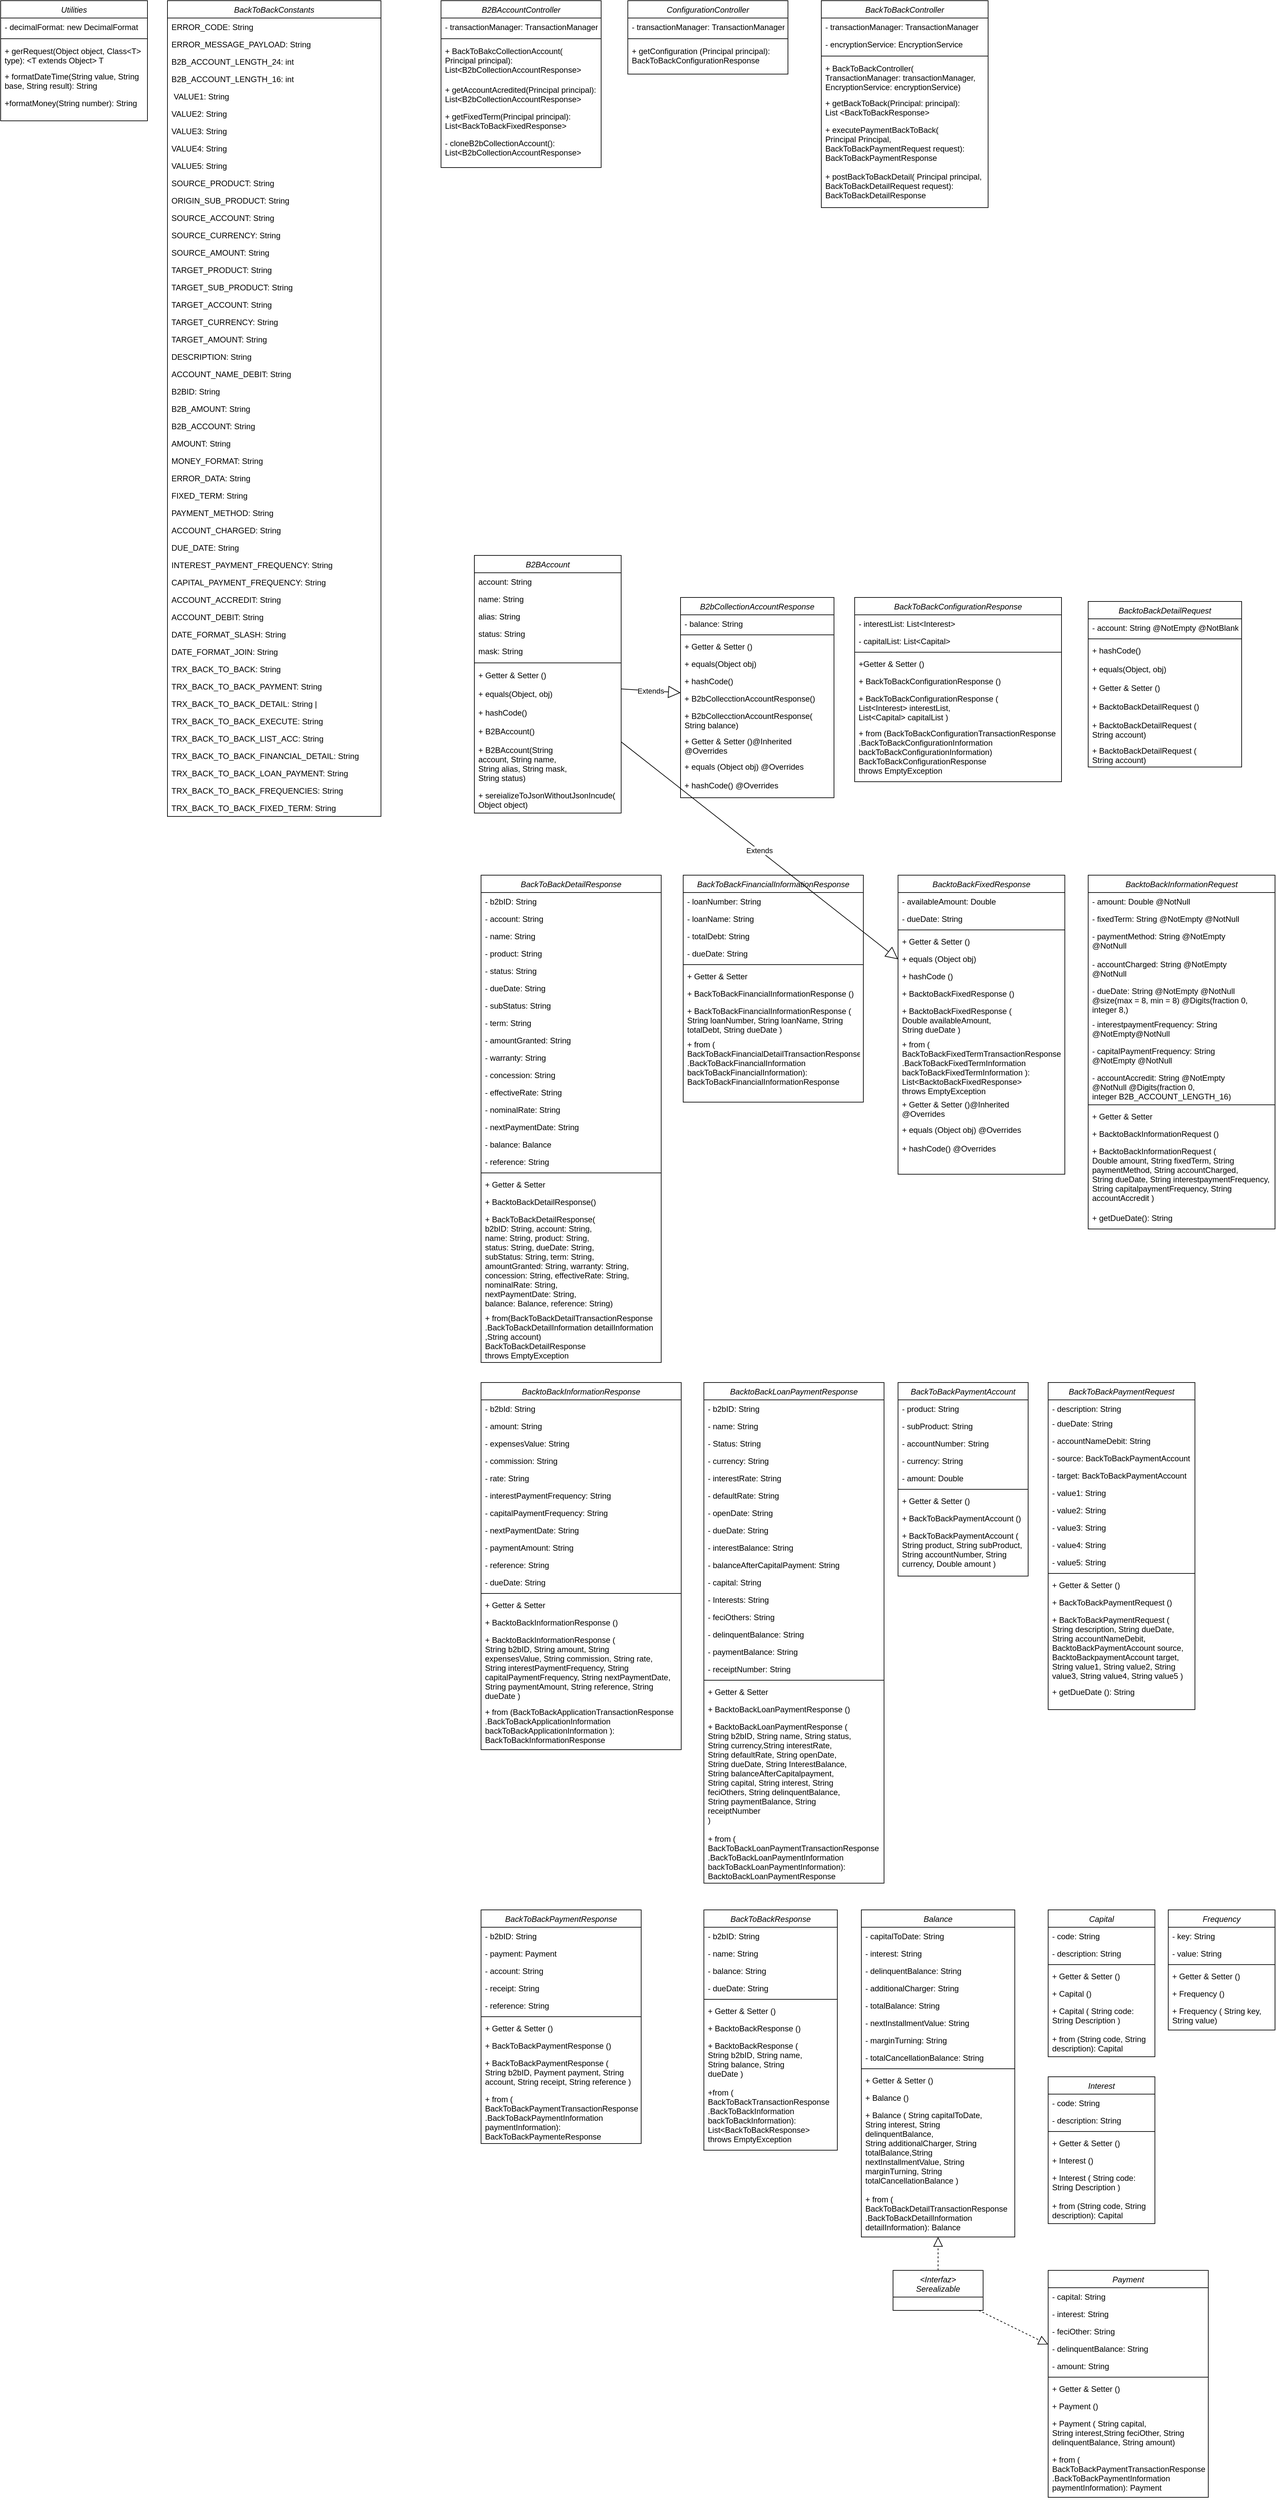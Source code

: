<mxfile version="21.2.3" type="github">
  <diagram id="C5RBs43oDa-KdzZeNtuy" name="Page-1">
    <mxGraphModel dx="2516" dy="1782" grid="1" gridSize="10" guides="1" tooltips="1" connect="1" arrows="1" fold="1" page="1" pageScale="1" pageWidth="827" pageHeight="1169" math="0" shadow="0">
      <root>
        <mxCell id="WIyWlLk6GJQsqaUBKTNV-0" />
        <mxCell id="WIyWlLk6GJQsqaUBKTNV-1" parent="WIyWlLk6GJQsqaUBKTNV-0" />
        <mxCell id="zkfFHV4jXpPFQw0GAbJ--0" value="B2BAccount" style="swimlane;fontStyle=2;align=center;verticalAlign=top;childLayout=stackLayout;horizontal=1;startSize=26;horizontalStack=0;resizeParent=1;resizeLast=0;collapsible=1;marginBottom=0;rounded=0;shadow=0;strokeWidth=1;" parent="WIyWlLk6GJQsqaUBKTNV-1" vertex="1">
          <mxGeometry x="-10" y="-149" width="220" height="386" as="geometry">
            <mxRectangle x="80" y="30" width="160" height="26" as="alternateBounds" />
          </mxGeometry>
        </mxCell>
        <mxCell id="zkfFHV4jXpPFQw0GAbJ--1" value="account: String" style="text;align=left;verticalAlign=top;spacingLeft=4;spacingRight=4;overflow=hidden;rotatable=0;points=[[0,0.5],[1,0.5]];portConstraint=eastwest;rounded=0;" parent="zkfFHV4jXpPFQw0GAbJ--0" vertex="1">
          <mxGeometry y="26" width="220" height="26" as="geometry" />
        </mxCell>
        <mxCell id="zkfFHV4jXpPFQw0GAbJ--2" value="name: String" style="text;align=left;verticalAlign=top;spacingLeft=4;spacingRight=4;overflow=hidden;rotatable=0;points=[[0,0.5],[1,0.5]];portConstraint=eastwest;rounded=0;shadow=0;html=0;" parent="zkfFHV4jXpPFQw0GAbJ--0" vertex="1">
          <mxGeometry y="52" width="220" height="26" as="geometry" />
        </mxCell>
        <mxCell id="e0jI665VdNA8vpaJkr74-115" value="alias: String" style="text;align=left;verticalAlign=top;spacingLeft=4;spacingRight=4;overflow=hidden;rotatable=0;points=[[0,0.5],[1,0.5]];portConstraint=eastwest;rounded=0;shadow=0;html=0;" parent="zkfFHV4jXpPFQw0GAbJ--0" vertex="1">
          <mxGeometry y="78" width="220" height="26" as="geometry" />
        </mxCell>
        <mxCell id="e0jI665VdNA8vpaJkr74-117" value="status: String" style="text;align=left;verticalAlign=top;spacingLeft=4;spacingRight=4;overflow=hidden;rotatable=0;points=[[0,0.5],[1,0.5]];portConstraint=eastwest;rounded=0;shadow=0;html=0;" parent="zkfFHV4jXpPFQw0GAbJ--0" vertex="1">
          <mxGeometry y="104" width="220" height="26" as="geometry" />
        </mxCell>
        <mxCell id="e0jI665VdNA8vpaJkr74-116" value="mask: String" style="text;align=left;verticalAlign=top;spacingLeft=4;spacingRight=4;overflow=hidden;rotatable=0;points=[[0,0.5],[1,0.5]];portConstraint=eastwest;rounded=0;shadow=0;html=0;" parent="zkfFHV4jXpPFQw0GAbJ--0" vertex="1">
          <mxGeometry y="130" width="220" height="26" as="geometry" />
        </mxCell>
        <mxCell id="zkfFHV4jXpPFQw0GAbJ--4" value="" style="line;html=1;strokeWidth=1;align=left;verticalAlign=middle;spacingTop=-1;spacingLeft=3;spacingRight=3;rotatable=0;labelPosition=right;points=[];portConstraint=eastwest;rounded=0;" parent="zkfFHV4jXpPFQw0GAbJ--0" vertex="1">
          <mxGeometry y="156" width="220" height="10" as="geometry" />
        </mxCell>
        <mxCell id="e0jI665VdNA8vpaJkr74-131" value="+ Getter &amp; Setter ()" style="text;align=left;verticalAlign=top;spacingLeft=4;spacingRight=4;overflow=hidden;rotatable=0;points=[[0,0.5],[1,0.5]];portConstraint=eastwest;rounded=0;" parent="zkfFHV4jXpPFQw0GAbJ--0" vertex="1">
          <mxGeometry y="166" width="220" height="28" as="geometry" />
        </mxCell>
        <mxCell id="e0jI665VdNA8vpaJkr74-132" value="+ equals(Object, obj)" style="text;align=left;verticalAlign=top;spacingLeft=4;spacingRight=4;overflow=hidden;rotatable=0;points=[[0,0.5],[1,0.5]];portConstraint=eastwest;rounded=0;" parent="zkfFHV4jXpPFQw0GAbJ--0" vertex="1">
          <mxGeometry y="194" width="220" height="28" as="geometry" />
        </mxCell>
        <mxCell id="e0jI665VdNA8vpaJkr74-121" value="+ hashCode()" style="text;align=left;verticalAlign=top;spacingLeft=4;spacingRight=4;overflow=hidden;rotatable=0;points=[[0,0.5],[1,0.5]];portConstraint=eastwest;rounded=0;" parent="zkfFHV4jXpPFQw0GAbJ--0" vertex="1">
          <mxGeometry y="222" width="220" height="28" as="geometry" />
        </mxCell>
        <mxCell id="e0jI665VdNA8vpaJkr74-120" value="+ B2BAccount()" style="text;align=left;verticalAlign=top;spacingLeft=4;spacingRight=4;overflow=hidden;rotatable=0;points=[[0,0.5],[1,0.5]];portConstraint=eastwest;rounded=0;" parent="zkfFHV4jXpPFQw0GAbJ--0" vertex="1">
          <mxGeometry y="250" width="220" height="28" as="geometry" />
        </mxCell>
        <mxCell id="e0jI665VdNA8vpaJkr74-124" value="+ B2BAccount(String &#xa;account, String name, &#xa;String alias, String mask, &#xa;String status)" style="text;align=left;verticalAlign=top;spacingLeft=4;spacingRight=4;overflow=hidden;rotatable=0;points=[[0,0.5],[1,0.5]];portConstraint=eastwest;rounded=0;" parent="zkfFHV4jXpPFQw0GAbJ--0" vertex="1">
          <mxGeometry y="278" width="220" height="68" as="geometry" />
        </mxCell>
        <mxCell id="e0jI665VdNA8vpaJkr74-125" value="+ sereializeToJsonWithoutJsonIncude(&#xa;Object object)" style="text;align=left;verticalAlign=top;spacingLeft=4;spacingRight=4;overflow=hidden;rotatable=0;points=[[0,0.5],[1,0.5]];portConstraint=eastwest;rounded=0;" parent="zkfFHV4jXpPFQw0GAbJ--0" vertex="1">
          <mxGeometry y="346" width="220" height="40" as="geometry" />
        </mxCell>
        <mxCell id="e0jI665VdNA8vpaJkr74-0" value="B2bCollectionAccountResponse" style="swimlane;fontStyle=2;align=center;verticalAlign=top;childLayout=stackLayout;horizontal=1;startSize=26;horizontalStack=0;resizeParent=1;resizeLast=0;collapsible=1;marginBottom=0;rounded=0;shadow=0;strokeWidth=1;" parent="WIyWlLk6GJQsqaUBKTNV-1" vertex="1">
          <mxGeometry x="299" y="-86" width="230" height="300" as="geometry">
            <mxRectangle x="230" y="140" width="160" height="26" as="alternateBounds" />
          </mxGeometry>
        </mxCell>
        <mxCell id="e0jI665VdNA8vpaJkr74-1" value="- balance: String" style="text;align=left;verticalAlign=top;spacingLeft=4;spacingRight=4;overflow=hidden;rotatable=0;points=[[0,0.5],[1,0.5]];portConstraint=eastwest;rounded=0;" parent="e0jI665VdNA8vpaJkr74-0" vertex="1">
          <mxGeometry y="26" width="230" height="26" as="geometry" />
        </mxCell>
        <mxCell id="e0jI665VdNA8vpaJkr74-4" value="" style="line;html=1;strokeWidth=1;align=left;verticalAlign=middle;spacingTop=-1;spacingLeft=3;spacingRight=3;rotatable=0;labelPosition=right;points=[];portConstraint=eastwest;rounded=0;" parent="e0jI665VdNA8vpaJkr74-0" vertex="1">
          <mxGeometry y="52" width="230" height="8" as="geometry" />
        </mxCell>
        <mxCell id="e0jI665VdNA8vpaJkr74-5" value="+ Getter &amp; Setter ()" style="text;align=left;verticalAlign=top;spacingLeft=4;spacingRight=4;overflow=hidden;rotatable=0;points=[[0,0.5],[1,0.5]];portConstraint=eastwest;rounded=0;" parent="e0jI665VdNA8vpaJkr74-0" vertex="1">
          <mxGeometry y="60" width="230" height="26" as="geometry" />
        </mxCell>
        <mxCell id="e0jI665VdNA8vpaJkr74-126" value="+ equals(Object obj)" style="text;align=left;verticalAlign=top;spacingLeft=4;spacingRight=4;overflow=hidden;rotatable=0;points=[[0,0.5],[1,0.5]];portConstraint=eastwest;rounded=0;" parent="e0jI665VdNA8vpaJkr74-0" vertex="1">
          <mxGeometry y="86" width="230" height="26" as="geometry" />
        </mxCell>
        <mxCell id="e0jI665VdNA8vpaJkr74-135" value="+ hashCode()" style="text;align=left;verticalAlign=top;spacingLeft=4;spacingRight=4;overflow=hidden;rotatable=0;points=[[0,0.5],[1,0.5]];portConstraint=eastwest;rounded=0;" parent="e0jI665VdNA8vpaJkr74-0" vertex="1">
          <mxGeometry y="112" width="230" height="26" as="geometry" />
        </mxCell>
        <mxCell id="e0jI665VdNA8vpaJkr74-136" value="+ B2bCollecctionAccountResponse()" style="text;align=left;verticalAlign=top;spacingLeft=4;spacingRight=4;overflow=hidden;rotatable=0;points=[[0,0.5],[1,0.5]];portConstraint=eastwest;rounded=0;" parent="e0jI665VdNA8vpaJkr74-0" vertex="1">
          <mxGeometry y="138" width="230" height="26" as="geometry" />
        </mxCell>
        <mxCell id="e0jI665VdNA8vpaJkr74-129" value="+ B2bCollecctionAccountResponse(&#xa;String balance)" style="text;align=left;verticalAlign=top;spacingLeft=4;spacingRight=4;overflow=hidden;rotatable=0;points=[[0,0.5],[1,0.5]];portConstraint=eastwest;rounded=0;" parent="e0jI665VdNA8vpaJkr74-0" vertex="1">
          <mxGeometry y="164" width="230" height="38" as="geometry" />
        </mxCell>
        <mxCell id="e0jI665VdNA8vpaJkr74-134" value="+ Getter &amp; Setter ()@Inherited &#xa;@Overrides" style="text;align=left;verticalAlign=top;spacingLeft=4;spacingRight=4;overflow=hidden;rotatable=0;points=[[0,0.5],[1,0.5]];portConstraint=eastwest;rounded=0;" parent="e0jI665VdNA8vpaJkr74-0" vertex="1">
          <mxGeometry y="202" width="230" height="38" as="geometry" />
        </mxCell>
        <mxCell id="e0jI665VdNA8vpaJkr74-130" value="+ equals (Object obj) @Overrides" style="text;align=left;verticalAlign=top;spacingLeft=4;spacingRight=4;overflow=hidden;rotatable=0;points=[[0,0.5],[1,0.5]];portConstraint=eastwest;rounded=0;" parent="e0jI665VdNA8vpaJkr74-0" vertex="1">
          <mxGeometry y="240" width="230" height="28" as="geometry" />
        </mxCell>
        <mxCell id="e0jI665VdNA8vpaJkr74-133" value="+ hashCode() @Overrides" style="text;align=left;verticalAlign=top;spacingLeft=4;spacingRight=4;overflow=hidden;rotatable=0;points=[[0,0.5],[1,0.5]];portConstraint=eastwest;rounded=0;" parent="e0jI665VdNA8vpaJkr74-0" vertex="1">
          <mxGeometry y="268" width="230" height="32" as="geometry" />
        </mxCell>
        <mxCell id="e0jI665VdNA8vpaJkr74-13" value="BackToBackDetailResponse " style="swimlane;fontStyle=2;align=center;verticalAlign=top;childLayout=stackLayout;horizontal=1;startSize=26;horizontalStack=0;resizeParent=1;resizeLast=0;collapsible=1;marginBottom=0;rounded=0;shadow=0;strokeWidth=1;" parent="WIyWlLk6GJQsqaUBKTNV-1" vertex="1">
          <mxGeometry y="330" width="270" height="730" as="geometry">
            <mxRectangle x="230" y="140" width="160" height="26" as="alternateBounds" />
          </mxGeometry>
        </mxCell>
        <mxCell id="e0jI665VdNA8vpaJkr74-14" value="- b2bID: String" style="text;align=left;verticalAlign=top;spacingLeft=4;spacingRight=4;overflow=hidden;rotatable=0;points=[[0,0.5],[1,0.5]];portConstraint=eastwest;rounded=0;" parent="e0jI665VdNA8vpaJkr74-13" vertex="1">
          <mxGeometry y="26" width="270" height="26" as="geometry" />
        </mxCell>
        <mxCell id="e0jI665VdNA8vpaJkr74-15" value="- account: String" style="text;align=left;verticalAlign=top;spacingLeft=4;spacingRight=4;overflow=hidden;rotatable=0;points=[[0,0.5],[1,0.5]];portConstraint=eastwest;rounded=0;shadow=0;html=0;" parent="e0jI665VdNA8vpaJkr74-13" vertex="1">
          <mxGeometry y="52" width="270" height="26" as="geometry" />
        </mxCell>
        <mxCell id="e0jI665VdNA8vpaJkr74-162" value="- name: String" style="text;align=left;verticalAlign=top;spacingLeft=4;spacingRight=4;overflow=hidden;rotatable=0;points=[[0,0.5],[1,0.5]];portConstraint=eastwest;rounded=0;shadow=0;html=0;" parent="e0jI665VdNA8vpaJkr74-13" vertex="1">
          <mxGeometry y="78" width="270" height="26" as="geometry" />
        </mxCell>
        <mxCell id="e0jI665VdNA8vpaJkr74-164" value="- product: String" style="text;align=left;verticalAlign=top;spacingLeft=4;spacingRight=4;overflow=hidden;rotatable=0;points=[[0,0.5],[1,0.5]];portConstraint=eastwest;rounded=0;shadow=0;html=0;" parent="e0jI665VdNA8vpaJkr74-13" vertex="1">
          <mxGeometry y="104" width="270" height="26" as="geometry" />
        </mxCell>
        <mxCell id="e0jI665VdNA8vpaJkr74-158" value="- status: String" style="text;align=left;verticalAlign=top;spacingLeft=4;spacingRight=4;overflow=hidden;rotatable=0;points=[[0,0.5],[1,0.5]];portConstraint=eastwest;rounded=0;shadow=0;html=0;" parent="e0jI665VdNA8vpaJkr74-13" vertex="1">
          <mxGeometry y="130" width="270" height="26" as="geometry" />
        </mxCell>
        <mxCell id="e0jI665VdNA8vpaJkr74-160" value="- dueDate: String " style="text;align=left;verticalAlign=top;spacingLeft=4;spacingRight=4;overflow=hidden;rotatable=0;points=[[0,0.5],[1,0.5]];portConstraint=eastwest;rounded=0;shadow=0;html=0;" parent="e0jI665VdNA8vpaJkr74-13" vertex="1">
          <mxGeometry y="156" width="270" height="26" as="geometry" />
        </mxCell>
        <mxCell id="e0jI665VdNA8vpaJkr74-163" value="- subStatus: String" style="text;align=left;verticalAlign=top;spacingLeft=4;spacingRight=4;overflow=hidden;rotatable=0;points=[[0,0.5],[1,0.5]];portConstraint=eastwest;rounded=0;shadow=0;html=0;" parent="e0jI665VdNA8vpaJkr74-13" vertex="1">
          <mxGeometry y="182" width="270" height="26" as="geometry" />
        </mxCell>
        <mxCell id="e0jI665VdNA8vpaJkr74-161" value="- term: String" style="text;align=left;verticalAlign=top;spacingLeft=4;spacingRight=4;overflow=hidden;rotatable=0;points=[[0,0.5],[1,0.5]];portConstraint=eastwest;rounded=0;shadow=0;html=0;" parent="e0jI665VdNA8vpaJkr74-13" vertex="1">
          <mxGeometry y="208" width="270" height="26" as="geometry" />
        </mxCell>
        <mxCell id="e0jI665VdNA8vpaJkr74-16" value="- amountGranted: String" style="text;align=left;verticalAlign=top;spacingLeft=4;spacingRight=4;overflow=hidden;rotatable=0;points=[[0,0.5],[1,0.5]];portConstraint=eastwest;rounded=0;shadow=0;html=0;" parent="e0jI665VdNA8vpaJkr74-13" vertex="1">
          <mxGeometry y="234" width="270" height="26" as="geometry" />
        </mxCell>
        <mxCell id="e0jI665VdNA8vpaJkr74-159" value="- warranty: String" style="text;align=left;verticalAlign=top;spacingLeft=4;spacingRight=4;overflow=hidden;rotatable=0;points=[[0,0.5],[1,0.5]];portConstraint=eastwest;rounded=0;shadow=0;html=0;" parent="e0jI665VdNA8vpaJkr74-13" vertex="1">
          <mxGeometry y="260" width="270" height="26" as="geometry" />
        </mxCell>
        <mxCell id="e0jI665VdNA8vpaJkr74-165" value="- concession: String" style="text;align=left;verticalAlign=top;spacingLeft=4;spacingRight=4;overflow=hidden;rotatable=0;points=[[0,0.5],[1,0.5]];portConstraint=eastwest;rounded=0;shadow=0;html=0;" parent="e0jI665VdNA8vpaJkr74-13" vertex="1">
          <mxGeometry y="286" width="270" height="26" as="geometry" />
        </mxCell>
        <mxCell id="e0jI665VdNA8vpaJkr74-174" value="- effectiveRate: String" style="text;align=left;verticalAlign=top;spacingLeft=4;spacingRight=4;overflow=hidden;rotatable=0;points=[[0,0.5],[1,0.5]];portConstraint=eastwest;rounded=0;shadow=0;html=0;" parent="e0jI665VdNA8vpaJkr74-13" vertex="1">
          <mxGeometry y="312" width="270" height="26" as="geometry" />
        </mxCell>
        <mxCell id="e0jI665VdNA8vpaJkr74-173" value="- nominalRate: String" style="text;align=left;verticalAlign=top;spacingLeft=4;spacingRight=4;overflow=hidden;rotatable=0;points=[[0,0.5],[1,0.5]];portConstraint=eastwest;rounded=0;shadow=0;html=0;" parent="e0jI665VdNA8vpaJkr74-13" vertex="1">
          <mxGeometry y="338" width="270" height="26" as="geometry" />
        </mxCell>
        <mxCell id="e0jI665VdNA8vpaJkr74-172" value="- nextPaymentDate: String" style="text;align=left;verticalAlign=top;spacingLeft=4;spacingRight=4;overflow=hidden;rotatable=0;points=[[0,0.5],[1,0.5]];portConstraint=eastwest;rounded=0;shadow=0;html=0;" parent="e0jI665VdNA8vpaJkr74-13" vertex="1">
          <mxGeometry y="364" width="270" height="26" as="geometry" />
        </mxCell>
        <mxCell id="e0jI665VdNA8vpaJkr74-171" value="- balance: Balance" style="text;align=left;verticalAlign=top;spacingLeft=4;spacingRight=4;overflow=hidden;rotatable=0;points=[[0,0.5],[1,0.5]];portConstraint=eastwest;rounded=0;shadow=0;html=0;" parent="e0jI665VdNA8vpaJkr74-13" vertex="1">
          <mxGeometry y="390" width="270" height="26" as="geometry" />
        </mxCell>
        <mxCell id="e0jI665VdNA8vpaJkr74-170" value="- reference: String" style="text;align=left;verticalAlign=top;spacingLeft=4;spacingRight=4;overflow=hidden;rotatable=0;points=[[0,0.5],[1,0.5]];portConstraint=eastwest;rounded=0;shadow=0;html=0;" parent="e0jI665VdNA8vpaJkr74-13" vertex="1">
          <mxGeometry y="416" width="270" height="26" as="geometry" />
        </mxCell>
        <mxCell id="e0jI665VdNA8vpaJkr74-17" value="" style="line;html=1;strokeWidth=1;align=left;verticalAlign=middle;spacingTop=-1;spacingLeft=3;spacingRight=3;rotatable=0;labelPosition=right;points=[];portConstraint=eastwest;rounded=0;" parent="e0jI665VdNA8vpaJkr74-13" vertex="1">
          <mxGeometry y="442" width="270" height="8" as="geometry" />
        </mxCell>
        <mxCell id="e0jI665VdNA8vpaJkr74-18" value="+ Getter &amp; Setter" style="text;align=left;verticalAlign=top;spacingLeft=4;spacingRight=4;overflow=hidden;rotatable=0;points=[[0,0.5],[1,0.5]];portConstraint=eastwest;rounded=0;" parent="e0jI665VdNA8vpaJkr74-13" vertex="1">
          <mxGeometry y="450" width="270" height="26" as="geometry" />
        </mxCell>
        <mxCell id="e0jI665VdNA8vpaJkr74-179" value="+ BacktoBackDetailResponse()" style="text;align=left;verticalAlign=top;spacingLeft=4;spacingRight=4;overflow=hidden;rotatable=0;points=[[0,0.5],[1,0.5]];portConstraint=eastwest;rounded=0;" parent="e0jI665VdNA8vpaJkr74-13" vertex="1">
          <mxGeometry y="476" width="270" height="26" as="geometry" />
        </mxCell>
        <mxCell id="e0jI665VdNA8vpaJkr74-176" value="+ BackToBackDetailResponse(&#xa;b2bID: String, account: String, &#xa;name: String, product: String, &#xa;status: String, dueDate: String, &#xa;subStatus: String, term: String, &#xa;amountGranted: String, warranty: String, &#xa;concession: String, effectiveRate: String, &#xa;nominalRate: String, &#xa;nextPaymentDate: String, &#xa;balance: Balance, reference: String) " style="text;align=left;verticalAlign=top;spacingLeft=4;spacingRight=4;overflow=hidden;rotatable=0;points=[[0,0.5],[1,0.5]];portConstraint=eastwest;rounded=0;" parent="e0jI665VdNA8vpaJkr74-13" vertex="1">
          <mxGeometry y="502" width="270" height="148" as="geometry" />
        </mxCell>
        <mxCell id="e0jI665VdNA8vpaJkr74-177" value="+ from(BackToBackDetailTransactionResponse&#xa;.BackToBackDetailInformation detailInformation&#xa;,String account) &#xa;BackToBackDetailResponse &#xa;throws EmptyException" style="text;align=left;verticalAlign=top;spacingLeft=4;spacingRight=4;overflow=hidden;rotatable=0;points=[[0,0.5],[1,0.5]];portConstraint=eastwest;rounded=0;" parent="e0jI665VdNA8vpaJkr74-13" vertex="1">
          <mxGeometry y="650" width="270" height="80" as="geometry" />
        </mxCell>
        <mxCell id="e0jI665VdNA8vpaJkr74-19" value="BackToBackFinancialInformationResponse" style="swimlane;fontStyle=2;align=center;verticalAlign=top;childLayout=stackLayout;horizontal=1;startSize=26;horizontalStack=0;resizeParent=1;resizeLast=0;collapsible=1;marginBottom=0;rounded=0;shadow=0;strokeWidth=1;" parent="WIyWlLk6GJQsqaUBKTNV-1" vertex="1">
          <mxGeometry x="303" y="330" width="270" height="340" as="geometry">
            <mxRectangle x="230" y="140" width="160" height="26" as="alternateBounds" />
          </mxGeometry>
        </mxCell>
        <mxCell id="e0jI665VdNA8vpaJkr74-20" value="- loanNumber: String" style="text;align=left;verticalAlign=top;spacingLeft=4;spacingRight=4;overflow=hidden;rotatable=0;points=[[0,0.5],[1,0.5]];portConstraint=eastwest;rounded=0;" parent="e0jI665VdNA8vpaJkr74-19" vertex="1">
          <mxGeometry y="26" width="270" height="26" as="geometry" />
        </mxCell>
        <mxCell id="e0jI665VdNA8vpaJkr74-21" value="- loanName: String " style="text;align=left;verticalAlign=top;spacingLeft=4;spacingRight=4;overflow=hidden;rotatable=0;points=[[0,0.5],[1,0.5]];portConstraint=eastwest;rounded=0;shadow=0;html=0;" parent="e0jI665VdNA8vpaJkr74-19" vertex="1">
          <mxGeometry y="52" width="270" height="26" as="geometry" />
        </mxCell>
        <mxCell id="e0jI665VdNA8vpaJkr74-22" value="- totalDebt: String " style="text;align=left;verticalAlign=top;spacingLeft=4;spacingRight=4;overflow=hidden;rotatable=0;points=[[0,0.5],[1,0.5]];portConstraint=eastwest;rounded=0;shadow=0;html=0;" parent="e0jI665VdNA8vpaJkr74-19" vertex="1">
          <mxGeometry y="78" width="270" height="26" as="geometry" />
        </mxCell>
        <mxCell id="f9QseOyb-QL1U8SWe_Sm-0" value="- dueDate: String" style="text;align=left;verticalAlign=top;spacingLeft=4;spacingRight=4;overflow=hidden;rotatable=0;points=[[0,0.5],[1,0.5]];portConstraint=eastwest;rounded=0;shadow=0;html=0;" parent="e0jI665VdNA8vpaJkr74-19" vertex="1">
          <mxGeometry y="104" width="270" height="26" as="geometry" />
        </mxCell>
        <mxCell id="e0jI665VdNA8vpaJkr74-23" value="" style="line;html=1;strokeWidth=1;align=left;verticalAlign=middle;spacingTop=-1;spacingLeft=3;spacingRight=3;rotatable=0;labelPosition=right;points=[];portConstraint=eastwest;rounded=0;" parent="e0jI665VdNA8vpaJkr74-19" vertex="1">
          <mxGeometry y="130" width="270" height="8" as="geometry" />
        </mxCell>
        <mxCell id="e0jI665VdNA8vpaJkr74-24" value="+ Getter &amp; Setter" style="text;align=left;verticalAlign=top;spacingLeft=4;spacingRight=4;overflow=hidden;rotatable=0;points=[[0,0.5],[1,0.5]];portConstraint=eastwest;rounded=0;" parent="e0jI665VdNA8vpaJkr74-19" vertex="1">
          <mxGeometry y="138" width="270" height="26" as="geometry" />
        </mxCell>
        <mxCell id="f9QseOyb-QL1U8SWe_Sm-1" value="+ BackToBackFinancialInformationResponse ()" style="text;align=left;verticalAlign=top;spacingLeft=4;spacingRight=4;overflow=hidden;rotatable=0;points=[[0,0.5],[1,0.5]];portConstraint=eastwest;rounded=0;" parent="e0jI665VdNA8vpaJkr74-19" vertex="1">
          <mxGeometry y="164" width="270" height="26" as="geometry" />
        </mxCell>
        <mxCell id="f9QseOyb-QL1U8SWe_Sm-2" value="+ BackToBackFinancialInformationResponse ( &#xa;String loanNumber, String loanName, String &#xa;totalDebt, String dueDate )" style="text;align=left;verticalAlign=top;spacingLeft=4;spacingRight=4;overflow=hidden;rotatable=0;points=[[0,0.5],[1,0.5]];portConstraint=eastwest;rounded=0;" parent="e0jI665VdNA8vpaJkr74-19" vertex="1">
          <mxGeometry y="190" width="270" height="50" as="geometry" />
        </mxCell>
        <mxCell id="f9QseOyb-QL1U8SWe_Sm-3" value="+ from (&#xa;BackToBackFinancialDetailTransactionResponse&#xa;.BackToBackFinancialInformation &#xa;backToBackFinancialInformation): &#xa;BackToBackFinancialInformationResponse" style="text;align=left;verticalAlign=top;spacingLeft=4;spacingRight=4;overflow=hidden;rotatable=0;points=[[0,0.5],[1,0.5]];portConstraint=eastwest;rounded=0;" parent="e0jI665VdNA8vpaJkr74-19" vertex="1">
          <mxGeometry y="240" width="270" height="100" as="geometry" />
        </mxCell>
        <mxCell id="e0jI665VdNA8vpaJkr74-25" value="BacktoBackDetailRequest" style="swimlane;fontStyle=2;align=center;verticalAlign=top;childLayout=stackLayout;horizontal=1;startSize=26;horizontalStack=0;resizeParent=1;resizeLast=0;collapsible=1;marginBottom=0;rounded=0;shadow=0;strokeWidth=1;" parent="WIyWlLk6GJQsqaUBKTNV-1" vertex="1">
          <mxGeometry x="910" y="-80" width="230" height="248" as="geometry">
            <mxRectangle x="230" y="140" width="160" height="26" as="alternateBounds" />
          </mxGeometry>
        </mxCell>
        <mxCell id="e0jI665VdNA8vpaJkr74-26" value="- account: String @NotEmpty @NotBlank" style="text;align=left;verticalAlign=top;spacingLeft=4;spacingRight=4;overflow=hidden;rotatable=0;points=[[0,0.5],[1,0.5]];portConstraint=eastwest;rounded=0;" parent="e0jI665VdNA8vpaJkr74-25" vertex="1">
          <mxGeometry y="26" width="230" height="26" as="geometry" />
        </mxCell>
        <mxCell id="e0jI665VdNA8vpaJkr74-29" value="" style="line;html=1;strokeWidth=1;align=left;verticalAlign=middle;spacingTop=-1;spacingLeft=3;spacingRight=3;rotatable=0;labelPosition=right;points=[];portConstraint=eastwest;rounded=0;" parent="e0jI665VdNA8vpaJkr74-25" vertex="1">
          <mxGeometry y="52" width="230" height="8" as="geometry" />
        </mxCell>
        <mxCell id="e0jI665VdNA8vpaJkr74-153" value="+ hashCode()" style="text;align=left;verticalAlign=top;spacingLeft=4;spacingRight=4;overflow=hidden;rotatable=0;points=[[0,0.5],[1,0.5]];portConstraint=eastwest;rounded=0;" parent="e0jI665VdNA8vpaJkr74-25" vertex="1">
          <mxGeometry y="60" width="230" height="28" as="geometry" />
        </mxCell>
        <mxCell id="e0jI665VdNA8vpaJkr74-152" value="+ equals(Object, obj)" style="text;align=left;verticalAlign=top;spacingLeft=4;spacingRight=4;overflow=hidden;rotatable=0;points=[[0,0.5],[1,0.5]];portConstraint=eastwest;rounded=0;" parent="e0jI665VdNA8vpaJkr74-25" vertex="1">
          <mxGeometry y="88" width="230" height="28" as="geometry" />
        </mxCell>
        <mxCell id="e0jI665VdNA8vpaJkr74-151" value="+ Getter &amp; Setter ()" style="text;align=left;verticalAlign=top;spacingLeft=4;spacingRight=4;overflow=hidden;rotatable=0;points=[[0,0.5],[1,0.5]];portConstraint=eastwest;rounded=0;" parent="e0jI665VdNA8vpaJkr74-25" vertex="1">
          <mxGeometry y="116" width="230" height="28" as="geometry" />
        </mxCell>
        <mxCell id="e0jI665VdNA8vpaJkr74-154" value="+ BacktoBackDetailRequest ()" style="text;align=left;verticalAlign=top;spacingLeft=4;spacingRight=4;overflow=hidden;rotatable=0;points=[[0,0.5],[1,0.5]];portConstraint=eastwest;rounded=0;" parent="e0jI665VdNA8vpaJkr74-25" vertex="1">
          <mxGeometry y="144" width="230" height="28" as="geometry" />
        </mxCell>
        <mxCell id="e0jI665VdNA8vpaJkr74-155" value="+ BacktoBackDetailRequest (&#xa;String account)" style="text;align=left;verticalAlign=top;spacingLeft=4;spacingRight=4;overflow=hidden;rotatable=0;points=[[0,0.5],[1,0.5]];portConstraint=eastwest;rounded=0;" parent="e0jI665VdNA8vpaJkr74-25" vertex="1">
          <mxGeometry y="172" width="230" height="38" as="geometry" />
        </mxCell>
        <mxCell id="e0jI665VdNA8vpaJkr74-156" value="+ BacktoBackDetailRequest (&#xa;String account)" style="text;align=left;verticalAlign=top;spacingLeft=4;spacingRight=4;overflow=hidden;rotatable=0;points=[[0,0.5],[1,0.5]];portConstraint=eastwest;rounded=0;" parent="e0jI665VdNA8vpaJkr74-25" vertex="1">
          <mxGeometry y="210" width="230" height="38" as="geometry" />
        </mxCell>
        <mxCell id="e0jI665VdNA8vpaJkr74-31" value="BacktoBackFixedResponse" style="swimlane;fontStyle=2;align=center;verticalAlign=top;childLayout=stackLayout;horizontal=1;startSize=26;horizontalStack=0;resizeParent=1;resizeLast=0;collapsible=1;marginBottom=0;rounded=0;shadow=0;strokeWidth=1;" parent="WIyWlLk6GJQsqaUBKTNV-1" vertex="1">
          <mxGeometry x="625" y="330" width="250" height="448" as="geometry">
            <mxRectangle x="230" y="140" width="160" height="26" as="alternateBounds" />
          </mxGeometry>
        </mxCell>
        <mxCell id="e0jI665VdNA8vpaJkr74-32" value="- availableAmount: Double" style="text;align=left;verticalAlign=top;spacingLeft=4;spacingRight=4;overflow=hidden;rotatable=0;points=[[0,0.5],[1,0.5]];portConstraint=eastwest;rounded=0;" parent="e0jI665VdNA8vpaJkr74-31" vertex="1">
          <mxGeometry y="26" width="250" height="26" as="geometry" />
        </mxCell>
        <mxCell id="e0jI665VdNA8vpaJkr74-33" value="- dueDate: String" style="text;align=left;verticalAlign=top;spacingLeft=4;spacingRight=4;overflow=hidden;rotatable=0;points=[[0,0.5],[1,0.5]];portConstraint=eastwest;rounded=0;shadow=0;html=0;" parent="e0jI665VdNA8vpaJkr74-31" vertex="1">
          <mxGeometry y="52" width="250" height="26" as="geometry" />
        </mxCell>
        <mxCell id="e0jI665VdNA8vpaJkr74-35" value="" style="line;html=1;strokeWidth=1;align=left;verticalAlign=middle;spacingTop=-1;spacingLeft=3;spacingRight=3;rotatable=0;labelPosition=right;points=[];portConstraint=eastwest;rounded=0;" parent="e0jI665VdNA8vpaJkr74-31" vertex="1">
          <mxGeometry y="78" width="250" height="8" as="geometry" />
        </mxCell>
        <mxCell id="e0jI665VdNA8vpaJkr74-36" value="+ Getter &amp; Setter ()" style="text;align=left;verticalAlign=top;spacingLeft=4;spacingRight=4;overflow=hidden;rotatable=0;points=[[0,0.5],[1,0.5]];portConstraint=eastwest;rounded=0;" parent="e0jI665VdNA8vpaJkr74-31" vertex="1">
          <mxGeometry y="86" width="250" height="26" as="geometry" />
        </mxCell>
        <mxCell id="f9QseOyb-QL1U8SWe_Sm-16" value="+ equals (Object obj)" style="text;align=left;verticalAlign=top;spacingLeft=4;spacingRight=4;overflow=hidden;rotatable=0;points=[[0,0.5],[1,0.5]];portConstraint=eastwest;rounded=0;" parent="e0jI665VdNA8vpaJkr74-31" vertex="1">
          <mxGeometry y="112" width="250" height="26" as="geometry" />
        </mxCell>
        <mxCell id="f9QseOyb-QL1U8SWe_Sm-17" value="+ hashCode ()" style="text;align=left;verticalAlign=top;spacingLeft=4;spacingRight=4;overflow=hidden;rotatable=0;points=[[0,0.5],[1,0.5]];portConstraint=eastwest;rounded=0;" parent="e0jI665VdNA8vpaJkr74-31" vertex="1">
          <mxGeometry y="138" width="250" height="26" as="geometry" />
        </mxCell>
        <mxCell id="f9QseOyb-QL1U8SWe_Sm-14" value="+ BacktoBackFixedResponse ()" style="text;align=left;verticalAlign=top;spacingLeft=4;spacingRight=4;overflow=hidden;rotatable=0;points=[[0,0.5],[1,0.5]];portConstraint=eastwest;rounded=0;" parent="e0jI665VdNA8vpaJkr74-31" vertex="1">
          <mxGeometry y="164" width="250" height="26" as="geometry" />
        </mxCell>
        <mxCell id="f9QseOyb-QL1U8SWe_Sm-15" value="+ BacktoBackFixedResponse (&#xa;Double availableAmount, &#xa;String dueDate )" style="text;align=left;verticalAlign=top;spacingLeft=4;spacingRight=4;overflow=hidden;rotatable=0;points=[[0,0.5],[1,0.5]];portConstraint=eastwest;rounded=0;" parent="e0jI665VdNA8vpaJkr74-31" vertex="1">
          <mxGeometry y="190" width="250" height="50" as="geometry" />
        </mxCell>
        <mxCell id="f9QseOyb-QL1U8SWe_Sm-18" value="+ from (&#xa;BackToBackFixedTermTransactionResponse&#xa;.BackToBackFixedTermInformation &#xa;backToBackFixedTermInformation ): &#xa;List&lt;BacktoBackFixedResponse&gt; &#xa;throws EmptyException " style="text;align=left;verticalAlign=top;spacingLeft=4;spacingRight=4;overflow=hidden;rotatable=0;points=[[0,0.5],[1,0.5]];portConstraint=eastwest;rounded=0;" parent="e0jI665VdNA8vpaJkr74-31" vertex="1">
          <mxGeometry y="240" width="250" height="90" as="geometry" />
        </mxCell>
        <mxCell id="f9QseOyb-QL1U8SWe_Sm-11" value="+ Getter &amp; Setter ()@Inherited &#xa;@Overrides" style="text;align=left;verticalAlign=top;spacingLeft=4;spacingRight=4;overflow=hidden;rotatable=0;points=[[0,0.5],[1,0.5]];portConstraint=eastwest;rounded=0;" parent="e0jI665VdNA8vpaJkr74-31" vertex="1">
          <mxGeometry y="330" width="250" height="38" as="geometry" />
        </mxCell>
        <mxCell id="f9QseOyb-QL1U8SWe_Sm-12" value="+ equals (Object obj) @Overrides" style="text;align=left;verticalAlign=top;spacingLeft=4;spacingRight=4;overflow=hidden;rotatable=0;points=[[0,0.5],[1,0.5]];portConstraint=eastwest;rounded=0;" parent="e0jI665VdNA8vpaJkr74-31" vertex="1">
          <mxGeometry y="368" width="250" height="28" as="geometry" />
        </mxCell>
        <mxCell id="f9QseOyb-QL1U8SWe_Sm-13" value="+ hashCode() @Overrides" style="text;align=left;verticalAlign=top;spacingLeft=4;spacingRight=4;overflow=hidden;rotatable=0;points=[[0,0.5],[1,0.5]];portConstraint=eastwest;rounded=0;" parent="e0jI665VdNA8vpaJkr74-31" vertex="1">
          <mxGeometry y="396" width="250" height="32" as="geometry" />
        </mxCell>
        <mxCell id="e0jI665VdNA8vpaJkr74-37" value="BacktoBackInformationResponse" style="swimlane;fontStyle=2;align=center;verticalAlign=top;childLayout=stackLayout;horizontal=1;startSize=26;horizontalStack=0;resizeParent=1;resizeLast=0;collapsible=1;marginBottom=0;rounded=0;shadow=0;strokeWidth=1;" parent="WIyWlLk6GJQsqaUBKTNV-1" vertex="1">
          <mxGeometry y="1090" width="300" height="550" as="geometry">
            <mxRectangle x="230" y="140" width="160" height="26" as="alternateBounds" />
          </mxGeometry>
        </mxCell>
        <mxCell id="e0jI665VdNA8vpaJkr74-38" value="- b2bId: String" style="text;align=left;verticalAlign=top;spacingLeft=4;spacingRight=4;overflow=hidden;rotatable=0;points=[[0,0.5],[1,0.5]];portConstraint=eastwest;rounded=0;" parent="e0jI665VdNA8vpaJkr74-37" vertex="1">
          <mxGeometry y="26" width="300" height="26" as="geometry" />
        </mxCell>
        <mxCell id="e0jI665VdNA8vpaJkr74-39" value="- amount: String" style="text;align=left;verticalAlign=top;spacingLeft=4;spacingRight=4;overflow=hidden;rotatable=0;points=[[0,0.5],[1,0.5]];portConstraint=eastwest;rounded=0;shadow=0;html=0;" parent="e0jI665VdNA8vpaJkr74-37" vertex="1">
          <mxGeometry y="52" width="300" height="26" as="geometry" />
        </mxCell>
        <mxCell id="e0jI665VdNA8vpaJkr74-40" value="- expensesValue: String" style="text;align=left;verticalAlign=top;spacingLeft=4;spacingRight=4;overflow=hidden;rotatable=0;points=[[0,0.5],[1,0.5]];portConstraint=eastwest;rounded=0;shadow=0;html=0;" parent="e0jI665VdNA8vpaJkr74-37" vertex="1">
          <mxGeometry y="78" width="300" height="26" as="geometry" />
        </mxCell>
        <mxCell id="f9QseOyb-QL1U8SWe_Sm-38" value="- commission: String" style="text;align=left;verticalAlign=top;spacingLeft=4;spacingRight=4;overflow=hidden;rotatable=0;points=[[0,0.5],[1,0.5]];portConstraint=eastwest;rounded=0;shadow=0;html=0;" parent="e0jI665VdNA8vpaJkr74-37" vertex="1">
          <mxGeometry y="104" width="300" height="26" as="geometry" />
        </mxCell>
        <mxCell id="f9QseOyb-QL1U8SWe_Sm-37" value="- rate: String" style="text;align=left;verticalAlign=top;spacingLeft=4;spacingRight=4;overflow=hidden;rotatable=0;points=[[0,0.5],[1,0.5]];portConstraint=eastwest;rounded=0;shadow=0;html=0;" parent="e0jI665VdNA8vpaJkr74-37" vertex="1">
          <mxGeometry y="130" width="300" height="26" as="geometry" />
        </mxCell>
        <mxCell id="f9QseOyb-QL1U8SWe_Sm-36" value="- interestPaymentFrequency: String" style="text;align=left;verticalAlign=top;spacingLeft=4;spacingRight=4;overflow=hidden;rotatable=0;points=[[0,0.5],[1,0.5]];portConstraint=eastwest;rounded=0;shadow=0;html=0;" parent="e0jI665VdNA8vpaJkr74-37" vertex="1">
          <mxGeometry y="156" width="300" height="26" as="geometry" />
        </mxCell>
        <mxCell id="f9QseOyb-QL1U8SWe_Sm-35" value="- capitalPaymentFrequency: String" style="text;align=left;verticalAlign=top;spacingLeft=4;spacingRight=4;overflow=hidden;rotatable=0;points=[[0,0.5],[1,0.5]];portConstraint=eastwest;rounded=0;shadow=0;html=0;" parent="e0jI665VdNA8vpaJkr74-37" vertex="1">
          <mxGeometry y="182" width="300" height="26" as="geometry" />
        </mxCell>
        <mxCell id="f9QseOyb-QL1U8SWe_Sm-34" value="- nextPaymentDate: String" style="text;align=left;verticalAlign=top;spacingLeft=4;spacingRight=4;overflow=hidden;rotatable=0;points=[[0,0.5],[1,0.5]];portConstraint=eastwest;rounded=0;shadow=0;html=0;" parent="e0jI665VdNA8vpaJkr74-37" vertex="1">
          <mxGeometry y="208" width="300" height="26" as="geometry" />
        </mxCell>
        <mxCell id="f9QseOyb-QL1U8SWe_Sm-33" value="- paymentAmount: String" style="text;align=left;verticalAlign=top;spacingLeft=4;spacingRight=4;overflow=hidden;rotatable=0;points=[[0,0.5],[1,0.5]];portConstraint=eastwest;rounded=0;shadow=0;html=0;" parent="e0jI665VdNA8vpaJkr74-37" vertex="1">
          <mxGeometry y="234" width="300" height="26" as="geometry" />
        </mxCell>
        <mxCell id="f9QseOyb-QL1U8SWe_Sm-32" value="- reference: String" style="text;align=left;verticalAlign=top;spacingLeft=4;spacingRight=4;overflow=hidden;rotatable=0;points=[[0,0.5],[1,0.5]];portConstraint=eastwest;rounded=0;shadow=0;html=0;" parent="e0jI665VdNA8vpaJkr74-37" vertex="1">
          <mxGeometry y="260" width="300" height="26" as="geometry" />
        </mxCell>
        <mxCell id="f9QseOyb-QL1U8SWe_Sm-31" value="- dueDate: String" style="text;align=left;verticalAlign=top;spacingLeft=4;spacingRight=4;overflow=hidden;rotatable=0;points=[[0,0.5],[1,0.5]];portConstraint=eastwest;rounded=0;shadow=0;html=0;" parent="e0jI665VdNA8vpaJkr74-37" vertex="1">
          <mxGeometry y="286" width="300" height="26" as="geometry" />
        </mxCell>
        <mxCell id="e0jI665VdNA8vpaJkr74-41" value="" style="line;html=1;strokeWidth=1;align=left;verticalAlign=middle;spacingTop=-1;spacingLeft=3;spacingRight=3;rotatable=0;labelPosition=right;points=[];portConstraint=eastwest;rounded=0;" parent="e0jI665VdNA8vpaJkr74-37" vertex="1">
          <mxGeometry y="312" width="300" height="8" as="geometry" />
        </mxCell>
        <mxCell id="e0jI665VdNA8vpaJkr74-42" value="+ Getter &amp; Setter" style="text;align=left;verticalAlign=top;spacingLeft=4;spacingRight=4;overflow=hidden;rotatable=0;points=[[0,0.5],[1,0.5]];portConstraint=eastwest;rounded=0;" parent="e0jI665VdNA8vpaJkr74-37" vertex="1">
          <mxGeometry y="320" width="300" height="26" as="geometry" />
        </mxCell>
        <mxCell id="f9QseOyb-QL1U8SWe_Sm-39" value="+ BacktoBackInformationResponse ()" style="text;align=left;verticalAlign=top;spacingLeft=4;spacingRight=4;overflow=hidden;rotatable=0;points=[[0,0.5],[1,0.5]];portConstraint=eastwest;rounded=0;" parent="e0jI665VdNA8vpaJkr74-37" vertex="1">
          <mxGeometry y="346" width="300" height="26" as="geometry" />
        </mxCell>
        <mxCell id="f9QseOyb-QL1U8SWe_Sm-41" value="+ BacktoBackInformationResponse (&#xa;String b2bID, String amount, String &#xa;expensesValue, String commission, String rate,&#xa;String interestPaymentFrequency, String&#xa;capitalPaymentFrequency, String nextPaymentDate,&#xa;String paymentAmount, String reference, String&#xa;dueDate )" style="text;align=left;verticalAlign=top;spacingLeft=4;spacingRight=4;overflow=hidden;rotatable=0;points=[[0,0.5],[1,0.5]];portConstraint=eastwest;rounded=0;" parent="e0jI665VdNA8vpaJkr74-37" vertex="1">
          <mxGeometry y="372" width="300" height="108" as="geometry" />
        </mxCell>
        <mxCell id="f9QseOyb-QL1U8SWe_Sm-40" value="+ from (BackToBackApplicationTransactionResponse&#xa;.BackToBackApplicationInformation &#xa;backToBackApplicationInformation ): &#xa;BackToBackInformationResponse&#xa;" style="text;align=left;verticalAlign=top;spacingLeft=4;spacingRight=4;overflow=hidden;rotatable=0;points=[[0,0.5],[1,0.5]];portConstraint=eastwest;rounded=0;" parent="e0jI665VdNA8vpaJkr74-37" vertex="1">
          <mxGeometry y="480" width="300" height="70" as="geometry" />
        </mxCell>
        <mxCell id="e0jI665VdNA8vpaJkr74-49" value="BacktoBackInformationRequest" style="swimlane;fontStyle=2;align=center;verticalAlign=top;childLayout=stackLayout;horizontal=1;startSize=26;horizontalStack=0;resizeParent=1;resizeLast=0;collapsible=1;marginBottom=0;rounded=0;shadow=0;strokeWidth=1;" parent="WIyWlLk6GJQsqaUBKTNV-1" vertex="1">
          <mxGeometry x="910" y="330" width="280" height="530" as="geometry">
            <mxRectangle x="230" y="140" width="160" height="26" as="alternateBounds" />
          </mxGeometry>
        </mxCell>
        <mxCell id="e0jI665VdNA8vpaJkr74-50" value="- amount: Double @NotNull" style="text;align=left;verticalAlign=top;spacingLeft=4;spacingRight=4;overflow=hidden;rotatable=0;points=[[0,0.5],[1,0.5]];portConstraint=eastwest;rounded=0;" parent="e0jI665VdNA8vpaJkr74-49" vertex="1">
          <mxGeometry y="26" width="280" height="26" as="geometry" />
        </mxCell>
        <mxCell id="e0jI665VdNA8vpaJkr74-51" value="- fixedTerm: String @NotEmpty @NotNull" style="text;align=left;verticalAlign=top;spacingLeft=4;spacingRight=4;overflow=hidden;rotatable=0;points=[[0,0.5],[1,0.5]];portConstraint=eastwest;rounded=0;shadow=0;html=0;" parent="e0jI665VdNA8vpaJkr74-49" vertex="1">
          <mxGeometry y="52" width="280" height="26" as="geometry" />
        </mxCell>
        <mxCell id="e0jI665VdNA8vpaJkr74-52" value="- paymentMethod: String @NotEmpty &#xa;@NotNull" style="text;align=left;verticalAlign=top;spacingLeft=4;spacingRight=4;overflow=hidden;rotatable=0;points=[[0,0.5],[1,0.5]];portConstraint=eastwest;rounded=0;shadow=0;html=0;" parent="e0jI665VdNA8vpaJkr74-49" vertex="1">
          <mxGeometry y="78" width="280" height="42" as="geometry" />
        </mxCell>
        <mxCell id="f9QseOyb-QL1U8SWe_Sm-19" value="- accountCharged: String @NotEmpty &#xa;@NotNull" style="text;align=left;verticalAlign=top;spacingLeft=4;spacingRight=4;overflow=hidden;rotatable=0;points=[[0,0.5],[1,0.5]];portConstraint=eastwest;rounded=0;shadow=0;html=0;" parent="e0jI665VdNA8vpaJkr74-49" vertex="1">
          <mxGeometry y="120" width="280" height="40" as="geometry" />
        </mxCell>
        <mxCell id="f9QseOyb-QL1U8SWe_Sm-20" value="- dueDate: String @NotEmpty @NotNull&#xa;@size(max = 8, min = 8) @Digits(fraction 0, &#xa;integer 8,)" style="text;align=left;verticalAlign=top;spacingLeft=4;spacingRight=4;overflow=hidden;rotatable=0;points=[[0,0.5],[1,0.5]];portConstraint=eastwest;rounded=0;shadow=0;html=0;" parent="e0jI665VdNA8vpaJkr74-49" vertex="1">
          <mxGeometry y="160" width="280" height="50" as="geometry" />
        </mxCell>
        <mxCell id="f9QseOyb-QL1U8SWe_Sm-21" value="- interestpaymentFrequency: String &#xa;@NotEmpty@NotNull" style="text;align=left;verticalAlign=top;spacingLeft=4;spacingRight=4;overflow=hidden;rotatable=0;points=[[0,0.5],[1,0.5]];portConstraint=eastwest;rounded=0;shadow=0;html=0;" parent="e0jI665VdNA8vpaJkr74-49" vertex="1">
          <mxGeometry y="210" width="280" height="40" as="geometry" />
        </mxCell>
        <mxCell id="f9QseOyb-QL1U8SWe_Sm-22" value="- capitalPaymentFrequency: String &#xa;@NotEmpty @NotNull" style="text;align=left;verticalAlign=top;spacingLeft=4;spacingRight=4;overflow=hidden;rotatable=0;points=[[0,0.5],[1,0.5]];portConstraint=eastwest;rounded=0;shadow=0;html=0;" parent="e0jI665VdNA8vpaJkr74-49" vertex="1">
          <mxGeometry y="250" width="280" height="40" as="geometry" />
        </mxCell>
        <mxCell id="f9QseOyb-QL1U8SWe_Sm-23" value="- accountAccredit: String @NotEmpty &#xa;@NotNull @Digits(fraction 0,&#xa;integer B2B_ACCOUNT_LENGTH_16)" style="text;align=left;verticalAlign=top;spacingLeft=4;spacingRight=4;overflow=hidden;rotatable=0;points=[[0,0.5],[1,0.5]];portConstraint=eastwest;rounded=0;shadow=0;html=0;" parent="e0jI665VdNA8vpaJkr74-49" vertex="1">
          <mxGeometry y="290" width="280" height="50" as="geometry" />
        </mxCell>
        <mxCell id="e0jI665VdNA8vpaJkr74-53" value="" style="line;html=1;strokeWidth=1;align=left;verticalAlign=middle;spacingTop=-1;spacingLeft=3;spacingRight=3;rotatable=0;labelPosition=right;points=[];portConstraint=eastwest;rounded=0;" parent="e0jI665VdNA8vpaJkr74-49" vertex="1">
          <mxGeometry y="340" width="280" height="8" as="geometry" />
        </mxCell>
        <mxCell id="e0jI665VdNA8vpaJkr74-54" value="+ Getter &amp; Setter" style="text;align=left;verticalAlign=top;spacingLeft=4;spacingRight=4;overflow=hidden;rotatable=0;points=[[0,0.5],[1,0.5]];portConstraint=eastwest;rounded=0;" parent="e0jI665VdNA8vpaJkr74-49" vertex="1">
          <mxGeometry y="348" width="280" height="26" as="geometry" />
        </mxCell>
        <mxCell id="f9QseOyb-QL1U8SWe_Sm-25" value="+ BacktoBackInformationRequest ()" style="text;align=left;verticalAlign=top;spacingLeft=4;spacingRight=4;overflow=hidden;rotatable=0;points=[[0,0.5],[1,0.5]];portConstraint=eastwest;rounded=0;" parent="e0jI665VdNA8vpaJkr74-49" vertex="1">
          <mxGeometry y="374" width="280" height="26" as="geometry" />
        </mxCell>
        <mxCell id="f9QseOyb-QL1U8SWe_Sm-27" value="+ BacktoBackInformationRequest (&#xa;Double amount, String fixedTerm, String &#xa;paymentMethod, String accountCharged, &#xa;String dueDate, String interestpaymentFrequency,&#xa;String capitalpaymentFrequency, String&#xa;accountAccredit )" style="text;align=left;verticalAlign=top;spacingLeft=4;spacingRight=4;overflow=hidden;rotatable=0;points=[[0,0.5],[1,0.5]];portConstraint=eastwest;rounded=0;" parent="e0jI665VdNA8vpaJkr74-49" vertex="1">
          <mxGeometry y="400" width="280" height="100" as="geometry" />
        </mxCell>
        <mxCell id="f9QseOyb-QL1U8SWe_Sm-29" value="+ getDueDate(): String" style="text;align=left;verticalAlign=top;spacingLeft=4;spacingRight=4;overflow=hidden;rotatable=0;points=[[0,0.5],[1,0.5]];portConstraint=eastwest;rounded=0;" parent="e0jI665VdNA8vpaJkr74-49" vertex="1">
          <mxGeometry y="500" width="280" height="30" as="geometry" />
        </mxCell>
        <mxCell id="e0jI665VdNA8vpaJkr74-55" value="BackToBackConfigurationResponse" style="swimlane;fontStyle=2;align=center;verticalAlign=top;childLayout=stackLayout;horizontal=1;startSize=26;horizontalStack=0;resizeParent=1;resizeLast=0;collapsible=1;marginBottom=0;rounded=0;shadow=0;strokeWidth=1;" parent="WIyWlLk6GJQsqaUBKTNV-1" vertex="1">
          <mxGeometry x="560" y="-86" width="310" height="276" as="geometry">
            <mxRectangle x="230" y="140" width="160" height="26" as="alternateBounds" />
          </mxGeometry>
        </mxCell>
        <mxCell id="e0jI665VdNA8vpaJkr74-56" value="- interestList: List&lt;Interest&gt;  " style="text;align=left;verticalAlign=top;spacingLeft=4;spacingRight=4;overflow=hidden;rotatable=0;points=[[0,0.5],[1,0.5]];portConstraint=eastwest;rounded=0;" parent="e0jI665VdNA8vpaJkr74-55" vertex="1">
          <mxGeometry y="26" width="310" height="26" as="geometry" />
        </mxCell>
        <mxCell id="e0jI665VdNA8vpaJkr74-142" value="- capitalList: List&lt;Capital&gt;" style="text;align=left;verticalAlign=top;spacingLeft=4;spacingRight=4;overflow=hidden;rotatable=0;points=[[0,0.5],[1,0.5]];portConstraint=eastwest;rounded=0;" parent="e0jI665VdNA8vpaJkr74-55" vertex="1">
          <mxGeometry y="52" width="310" height="26" as="geometry" />
        </mxCell>
        <mxCell id="e0jI665VdNA8vpaJkr74-59" value="" style="line;html=1;strokeWidth=1;align=left;verticalAlign=middle;spacingTop=-1;spacingLeft=3;spacingRight=3;rotatable=0;labelPosition=right;points=[];portConstraint=eastwest;rounded=0;" parent="e0jI665VdNA8vpaJkr74-55" vertex="1">
          <mxGeometry y="78" width="310" height="8" as="geometry" />
        </mxCell>
        <mxCell id="e0jI665VdNA8vpaJkr74-60" value="+Getter &amp; Setter ()" style="text;align=left;verticalAlign=top;spacingLeft=4;spacingRight=4;overflow=hidden;rotatable=0;points=[[0,0.5],[1,0.5]];portConstraint=eastwest;rounded=0;" parent="e0jI665VdNA8vpaJkr74-55" vertex="1">
          <mxGeometry y="86" width="310" height="26" as="geometry" />
        </mxCell>
        <mxCell id="e0jI665VdNA8vpaJkr74-143" value="+ BackToBackConfigurationResponse ()" style="text;align=left;verticalAlign=top;spacingLeft=4;spacingRight=4;overflow=hidden;rotatable=0;points=[[0,0.5],[1,0.5]];portConstraint=eastwest;rounded=0;" parent="e0jI665VdNA8vpaJkr74-55" vertex="1">
          <mxGeometry y="112" width="310" height="26" as="geometry" />
        </mxCell>
        <mxCell id="e0jI665VdNA8vpaJkr74-149" value="+ BackToBackConfigurationResponse ( &#xa;List&lt;Interest&gt; interestList, &#xa;List&lt;Capital&gt; capitalList )" style="text;align=left;verticalAlign=top;spacingLeft=4;spacingRight=4;overflow=hidden;rotatable=0;points=[[0,0.5],[1,0.5]];portConstraint=eastwest;rounded=0;" parent="e0jI665VdNA8vpaJkr74-55" vertex="1">
          <mxGeometry y="138" width="310" height="52" as="geometry" />
        </mxCell>
        <mxCell id="e0jI665VdNA8vpaJkr74-150" value="+ from (BackToBackConfigurationTransactionResponse&#xa;.BackToBackConfigurationInformation &#xa;backToBackConfigurationInformation)&#xa;BackToBackConfigurationResponse &#xa;throws EmptyException " style="text;align=left;verticalAlign=top;spacingLeft=4;spacingRight=4;overflow=hidden;rotatable=0;points=[[0,0.5],[1,0.5]];portConstraint=eastwest;rounded=0;" parent="e0jI665VdNA8vpaJkr74-55" vertex="1">
          <mxGeometry y="190" width="310" height="80" as="geometry" />
        </mxCell>
        <mxCell id="e0jI665VdNA8vpaJkr74-61" value="BackToBackPaymentResponse" style="swimlane;fontStyle=2;align=center;verticalAlign=top;childLayout=stackLayout;horizontal=1;startSize=26;horizontalStack=0;resizeParent=1;resizeLast=0;collapsible=1;marginBottom=0;rounded=0;shadow=0;strokeWidth=1;" parent="WIyWlLk6GJQsqaUBKTNV-1" vertex="1">
          <mxGeometry y="1880" width="240" height="350" as="geometry">
            <mxRectangle x="230" y="140" width="160" height="26" as="alternateBounds" />
          </mxGeometry>
        </mxCell>
        <mxCell id="e0jI665VdNA8vpaJkr74-62" value="- b2bID: String" style="text;align=left;verticalAlign=top;spacingLeft=4;spacingRight=4;overflow=hidden;rotatable=0;points=[[0,0.5],[1,0.5]];portConstraint=eastwest;rounded=0;" parent="e0jI665VdNA8vpaJkr74-61" vertex="1">
          <mxGeometry y="26" width="240" height="26" as="geometry" />
        </mxCell>
        <mxCell id="e0jI665VdNA8vpaJkr74-63" value="- payment: Payment" style="text;align=left;verticalAlign=top;spacingLeft=4;spacingRight=4;overflow=hidden;rotatable=0;points=[[0,0.5],[1,0.5]];portConstraint=eastwest;rounded=0;shadow=0;html=0;" parent="e0jI665VdNA8vpaJkr74-61" vertex="1">
          <mxGeometry y="52" width="240" height="26" as="geometry" />
        </mxCell>
        <mxCell id="e0jI665VdNA8vpaJkr74-64" value="- account: String" style="text;align=left;verticalAlign=top;spacingLeft=4;spacingRight=4;overflow=hidden;rotatable=0;points=[[0,0.5],[1,0.5]];portConstraint=eastwest;rounded=0;shadow=0;html=0;" parent="e0jI665VdNA8vpaJkr74-61" vertex="1">
          <mxGeometry y="78" width="240" height="26" as="geometry" />
        </mxCell>
        <mxCell id="_lr7hrpbTUWWJYPl7Oa0-17" value="- receipt: String" style="text;align=left;verticalAlign=top;spacingLeft=4;spacingRight=4;overflow=hidden;rotatable=0;points=[[0,0.5],[1,0.5]];portConstraint=eastwest;rounded=0;shadow=0;html=0;" parent="e0jI665VdNA8vpaJkr74-61" vertex="1">
          <mxGeometry y="104" width="240" height="26" as="geometry" />
        </mxCell>
        <mxCell id="_lr7hrpbTUWWJYPl7Oa0-18" value="- reference: String" style="text;align=left;verticalAlign=top;spacingLeft=4;spacingRight=4;overflow=hidden;rotatable=0;points=[[0,0.5],[1,0.5]];portConstraint=eastwest;rounded=0;shadow=0;html=0;" parent="e0jI665VdNA8vpaJkr74-61" vertex="1">
          <mxGeometry y="130" width="240" height="26" as="geometry" />
        </mxCell>
        <mxCell id="e0jI665VdNA8vpaJkr74-65" value="" style="line;html=1;strokeWidth=1;align=left;verticalAlign=middle;spacingTop=-1;spacingLeft=3;spacingRight=3;rotatable=0;labelPosition=right;points=[];portConstraint=eastwest;rounded=0;" parent="e0jI665VdNA8vpaJkr74-61" vertex="1">
          <mxGeometry y="156" width="240" height="8" as="geometry" />
        </mxCell>
        <mxCell id="e0jI665VdNA8vpaJkr74-66" value="+ Getter &amp; Setter ()" style="text;align=left;verticalAlign=top;spacingLeft=4;spacingRight=4;overflow=hidden;rotatable=0;points=[[0,0.5],[1,0.5]];portConstraint=eastwest;rounded=0;" parent="e0jI665VdNA8vpaJkr74-61" vertex="1">
          <mxGeometry y="164" width="240" height="26" as="geometry" />
        </mxCell>
        <mxCell id="_lr7hrpbTUWWJYPl7Oa0-19" value="+ BackToBackPaymentResponse ()" style="text;align=left;verticalAlign=top;spacingLeft=4;spacingRight=4;overflow=hidden;rotatable=0;points=[[0,0.5],[1,0.5]];portConstraint=eastwest;rounded=0;" parent="e0jI665VdNA8vpaJkr74-61" vertex="1">
          <mxGeometry y="190" width="240" height="26" as="geometry" />
        </mxCell>
        <mxCell id="_lr7hrpbTUWWJYPl7Oa0-21" value="+ BackToBackPaymentResponse (&#xa;String b2bID, Payment payment, String &#xa;account, String receipt, String reference )" style="text;align=left;verticalAlign=top;spacingLeft=4;spacingRight=4;overflow=hidden;rotatable=0;points=[[0,0.5],[1,0.5]];portConstraint=eastwest;rounded=0;" parent="e0jI665VdNA8vpaJkr74-61" vertex="1">
          <mxGeometry y="216" width="240" height="54" as="geometry" />
        </mxCell>
        <mxCell id="_lr7hrpbTUWWJYPl7Oa0-20" value="+ from (&#xa;BackToBackPaymentTransactionResponse&#xa;.BackToBackPaymentInformation &#xa;paymentInformation): &#xa;BackToBackPaymenteResponse" style="text;align=left;verticalAlign=top;spacingLeft=4;spacingRight=4;overflow=hidden;rotatable=0;points=[[0,0.5],[1,0.5]];portConstraint=eastwest;rounded=0;" parent="e0jI665VdNA8vpaJkr74-61" vertex="1">
          <mxGeometry y="270" width="240" height="80" as="geometry" />
        </mxCell>
        <mxCell id="e0jI665VdNA8vpaJkr74-67" value="BackToBackResponse" style="swimlane;fontStyle=2;align=center;verticalAlign=top;childLayout=stackLayout;horizontal=1;startSize=26;horizontalStack=0;resizeParent=1;resizeLast=0;collapsible=1;marginBottom=0;rounded=0;shadow=0;strokeWidth=1;" parent="WIyWlLk6GJQsqaUBKTNV-1" vertex="1">
          <mxGeometry x="334" y="1880" width="200" height="360" as="geometry">
            <mxRectangle x="230" y="140" width="160" height="26" as="alternateBounds" />
          </mxGeometry>
        </mxCell>
        <mxCell id="e0jI665VdNA8vpaJkr74-68" value="- b2bID: String" style="text;align=left;verticalAlign=top;spacingLeft=4;spacingRight=4;overflow=hidden;rotatable=0;points=[[0,0.5],[1,0.5]];portConstraint=eastwest;rounded=0;" parent="e0jI665VdNA8vpaJkr74-67" vertex="1">
          <mxGeometry y="26" width="200" height="26" as="geometry" />
        </mxCell>
        <mxCell id="e0jI665VdNA8vpaJkr74-70" value="- name: String" style="text;align=left;verticalAlign=top;spacingLeft=4;spacingRight=4;overflow=hidden;rotatable=0;points=[[0,0.5],[1,0.5]];portConstraint=eastwest;rounded=0;shadow=0;html=0;" parent="e0jI665VdNA8vpaJkr74-67" vertex="1">
          <mxGeometry y="52" width="200" height="26" as="geometry" />
        </mxCell>
        <mxCell id="e0jI665VdNA8vpaJkr74-69" value="- balance: String" style="text;align=left;verticalAlign=top;spacingLeft=4;spacingRight=4;overflow=hidden;rotatable=0;points=[[0,0.5],[1,0.5]];portConstraint=eastwest;rounded=0;shadow=0;html=0;" parent="e0jI665VdNA8vpaJkr74-67" vertex="1">
          <mxGeometry y="78" width="200" height="26" as="geometry" />
        </mxCell>
        <mxCell id="_lr7hrpbTUWWJYPl7Oa0-22" value="- dueDate: String" style="text;align=left;verticalAlign=top;spacingLeft=4;spacingRight=4;overflow=hidden;rotatable=0;points=[[0,0.5],[1,0.5]];portConstraint=eastwest;rounded=0;shadow=0;html=0;" parent="e0jI665VdNA8vpaJkr74-67" vertex="1">
          <mxGeometry y="104" width="200" height="26" as="geometry" />
        </mxCell>
        <mxCell id="e0jI665VdNA8vpaJkr74-71" value="" style="line;html=1;strokeWidth=1;align=left;verticalAlign=middle;spacingTop=-1;spacingLeft=3;spacingRight=3;rotatable=0;labelPosition=right;points=[];portConstraint=eastwest;rounded=0;" parent="e0jI665VdNA8vpaJkr74-67" vertex="1">
          <mxGeometry y="130" width="200" height="8" as="geometry" />
        </mxCell>
        <mxCell id="e0jI665VdNA8vpaJkr74-72" value="+ Getter &amp; Setter ()" style="text;align=left;verticalAlign=top;spacingLeft=4;spacingRight=4;overflow=hidden;rotatable=0;points=[[0,0.5],[1,0.5]];portConstraint=eastwest;rounded=0;" parent="e0jI665VdNA8vpaJkr74-67" vertex="1">
          <mxGeometry y="138" width="200" height="26" as="geometry" />
        </mxCell>
        <mxCell id="_lr7hrpbTUWWJYPl7Oa0-23" value="+ BacktoBackResponse ()" style="text;align=left;verticalAlign=top;spacingLeft=4;spacingRight=4;overflow=hidden;rotatable=0;points=[[0,0.5],[1,0.5]];portConstraint=eastwest;rounded=0;" parent="e0jI665VdNA8vpaJkr74-67" vertex="1">
          <mxGeometry y="164" width="200" height="26" as="geometry" />
        </mxCell>
        <mxCell id="_lr7hrpbTUWWJYPl7Oa0-24" value="+ BacktoBackResponse (&#xa;String b2bID, String name,&#xa;String balance, String &#xa;dueDate )" style="text;align=left;verticalAlign=top;spacingLeft=4;spacingRight=4;overflow=hidden;rotatable=0;points=[[0,0.5],[1,0.5]];portConstraint=eastwest;rounded=0;" parent="e0jI665VdNA8vpaJkr74-67" vertex="1">
          <mxGeometry y="190" width="200" height="70" as="geometry" />
        </mxCell>
        <mxCell id="_lr7hrpbTUWWJYPl7Oa0-26" value="+from (&#xa;BackToBackTransactionResponse&#xa;.BackToBackInformation &#xa;backToBackInformation): &#xa;List&lt;BackToBackResponse&gt;&#xa;throws EmptyException" style="text;align=left;verticalAlign=top;spacingLeft=4;spacingRight=4;overflow=hidden;rotatable=0;points=[[0,0.5],[1,0.5]];portConstraint=eastwest;rounded=0;" parent="e0jI665VdNA8vpaJkr74-67" vertex="1">
          <mxGeometry y="260" width="200" height="100" as="geometry" />
        </mxCell>
        <mxCell id="e0jI665VdNA8vpaJkr74-73" value="BacktoBackLoanPaymentResponse" style="swimlane;fontStyle=2;align=center;verticalAlign=top;childLayout=stackLayout;horizontal=1;startSize=26;horizontalStack=0;resizeParent=1;resizeLast=0;collapsible=1;marginBottom=0;rounded=0;shadow=0;strokeWidth=1;" parent="WIyWlLk6GJQsqaUBKTNV-1" vertex="1">
          <mxGeometry x="334" y="1090" width="270" height="750" as="geometry">
            <mxRectangle x="230" y="140" width="160" height="26" as="alternateBounds" />
          </mxGeometry>
        </mxCell>
        <mxCell id="e0jI665VdNA8vpaJkr74-74" value="- b2bID: String" style="text;align=left;verticalAlign=top;spacingLeft=4;spacingRight=4;overflow=hidden;rotatable=0;points=[[0,0.5],[1,0.5]];portConstraint=eastwest;rounded=0;" parent="e0jI665VdNA8vpaJkr74-73" vertex="1">
          <mxGeometry y="26" width="270" height="26" as="geometry" />
        </mxCell>
        <mxCell id="e0jI665VdNA8vpaJkr74-75" value="- name: String" style="text;align=left;verticalAlign=top;spacingLeft=4;spacingRight=4;overflow=hidden;rotatable=0;points=[[0,0.5],[1,0.5]];portConstraint=eastwest;rounded=0;shadow=0;html=0;" parent="e0jI665VdNA8vpaJkr74-73" vertex="1">
          <mxGeometry y="52" width="270" height="26" as="geometry" />
        </mxCell>
        <mxCell id="e0jI665VdNA8vpaJkr74-76" value="- Status: String" style="text;align=left;verticalAlign=top;spacingLeft=4;spacingRight=4;overflow=hidden;rotatable=0;points=[[0,0.5],[1,0.5]];portConstraint=eastwest;rounded=0;shadow=0;html=0;fontStyle=0" parent="e0jI665VdNA8vpaJkr74-73" vertex="1">
          <mxGeometry y="78" width="270" height="26" as="geometry" />
        </mxCell>
        <mxCell id="f9QseOyb-QL1U8SWe_Sm-52" value="- currency: String" style="text;align=left;verticalAlign=top;spacingLeft=4;spacingRight=4;overflow=hidden;rotatable=0;points=[[0,0.5],[1,0.5]];portConstraint=eastwest;rounded=0;shadow=0;html=0;" parent="e0jI665VdNA8vpaJkr74-73" vertex="1">
          <mxGeometry y="104" width="270" height="26" as="geometry" />
        </mxCell>
        <mxCell id="f9QseOyb-QL1U8SWe_Sm-51" value="- interestRate: String " style="text;align=left;verticalAlign=top;spacingLeft=4;spacingRight=4;overflow=hidden;rotatable=0;points=[[0,0.5],[1,0.5]];portConstraint=eastwest;rounded=0;shadow=0;html=0;" parent="e0jI665VdNA8vpaJkr74-73" vertex="1">
          <mxGeometry y="130" width="270" height="26" as="geometry" />
        </mxCell>
        <mxCell id="f9QseOyb-QL1U8SWe_Sm-50" value="- defaultRate: String" style="text;align=left;verticalAlign=top;spacingLeft=4;spacingRight=4;overflow=hidden;rotatable=0;points=[[0,0.5],[1,0.5]];portConstraint=eastwest;rounded=0;shadow=0;html=0;" parent="e0jI665VdNA8vpaJkr74-73" vertex="1">
          <mxGeometry y="156" width="270" height="26" as="geometry" />
        </mxCell>
        <mxCell id="f9QseOyb-QL1U8SWe_Sm-49" value="- openDate: String" style="text;align=left;verticalAlign=top;spacingLeft=4;spacingRight=4;overflow=hidden;rotatable=0;points=[[0,0.5],[1,0.5]];portConstraint=eastwest;rounded=0;shadow=0;html=0;" parent="e0jI665VdNA8vpaJkr74-73" vertex="1">
          <mxGeometry y="182" width="270" height="26" as="geometry" />
        </mxCell>
        <mxCell id="f9QseOyb-QL1U8SWe_Sm-48" value="- dueDate: String" style="text;align=left;verticalAlign=top;spacingLeft=4;spacingRight=4;overflow=hidden;rotatable=0;points=[[0,0.5],[1,0.5]];portConstraint=eastwest;rounded=0;shadow=0;html=0;" parent="e0jI665VdNA8vpaJkr74-73" vertex="1">
          <mxGeometry y="208" width="270" height="26" as="geometry" />
        </mxCell>
        <mxCell id="f9QseOyb-QL1U8SWe_Sm-47" value="- interestBalance: String" style="text;align=left;verticalAlign=top;spacingLeft=4;spacingRight=4;overflow=hidden;rotatable=0;points=[[0,0.5],[1,0.5]];portConstraint=eastwest;rounded=0;shadow=0;html=0;" parent="e0jI665VdNA8vpaJkr74-73" vertex="1">
          <mxGeometry y="234" width="270" height="26" as="geometry" />
        </mxCell>
        <mxCell id="f9QseOyb-QL1U8SWe_Sm-46" value="- balanceAfterCapitalPayment: String" style="text;align=left;verticalAlign=top;spacingLeft=4;spacingRight=4;overflow=hidden;rotatable=0;points=[[0,0.5],[1,0.5]];portConstraint=eastwest;rounded=0;shadow=0;html=0;" parent="e0jI665VdNA8vpaJkr74-73" vertex="1">
          <mxGeometry y="260" width="270" height="26" as="geometry" />
        </mxCell>
        <mxCell id="f9QseOyb-QL1U8SWe_Sm-45" value="- capital: String" style="text;align=left;verticalAlign=top;spacingLeft=4;spacingRight=4;overflow=hidden;rotatable=0;points=[[0,0.5],[1,0.5]];portConstraint=eastwest;rounded=0;shadow=0;html=0;" parent="e0jI665VdNA8vpaJkr74-73" vertex="1">
          <mxGeometry y="286" width="270" height="26" as="geometry" />
        </mxCell>
        <mxCell id="f9QseOyb-QL1U8SWe_Sm-44" value="- Interests: String" style="text;align=left;verticalAlign=top;spacingLeft=4;spacingRight=4;overflow=hidden;rotatable=0;points=[[0,0.5],[1,0.5]];portConstraint=eastwest;rounded=0;shadow=0;html=0;" parent="e0jI665VdNA8vpaJkr74-73" vertex="1">
          <mxGeometry y="312" width="270" height="26" as="geometry" />
        </mxCell>
        <mxCell id="f9QseOyb-QL1U8SWe_Sm-43" value="- feciOthers: String" style="text;align=left;verticalAlign=top;spacingLeft=4;spacingRight=4;overflow=hidden;rotatable=0;points=[[0,0.5],[1,0.5]];portConstraint=eastwest;rounded=0;shadow=0;html=0;" parent="e0jI665VdNA8vpaJkr74-73" vertex="1">
          <mxGeometry y="338" width="270" height="26" as="geometry" />
        </mxCell>
        <mxCell id="f9QseOyb-QL1U8SWe_Sm-42" value="- delinquentBalance: String" style="text;align=left;verticalAlign=top;spacingLeft=4;spacingRight=4;overflow=hidden;rotatable=0;points=[[0,0.5],[1,0.5]];portConstraint=eastwest;rounded=0;shadow=0;html=0;fontStyle=0" parent="e0jI665VdNA8vpaJkr74-73" vertex="1">
          <mxGeometry y="364" width="270" height="26" as="geometry" />
        </mxCell>
        <mxCell id="f9QseOyb-QL1U8SWe_Sm-53" value="- paymentBalance: String" style="text;align=left;verticalAlign=top;spacingLeft=4;spacingRight=4;overflow=hidden;rotatable=0;points=[[0,0.5],[1,0.5]];portConstraint=eastwest;rounded=0;shadow=0;html=0;fontStyle=0" parent="e0jI665VdNA8vpaJkr74-73" vertex="1">
          <mxGeometry y="390" width="270" height="26" as="geometry" />
        </mxCell>
        <mxCell id="f9QseOyb-QL1U8SWe_Sm-54" value="- receiptNumber: String" style="text;align=left;verticalAlign=top;spacingLeft=4;spacingRight=4;overflow=hidden;rotatable=0;points=[[0,0.5],[1,0.5]];portConstraint=eastwest;rounded=0;shadow=0;html=0;fontStyle=0" parent="e0jI665VdNA8vpaJkr74-73" vertex="1">
          <mxGeometry y="416" width="270" height="26" as="geometry" />
        </mxCell>
        <mxCell id="e0jI665VdNA8vpaJkr74-77" value="" style="line;html=1;strokeWidth=1;align=left;verticalAlign=middle;spacingTop=-1;spacingLeft=3;spacingRight=3;rotatable=0;labelPosition=right;points=[];portConstraint=eastwest;rounded=0;" parent="e0jI665VdNA8vpaJkr74-73" vertex="1">
          <mxGeometry y="442" width="270" height="8" as="geometry" />
        </mxCell>
        <mxCell id="e0jI665VdNA8vpaJkr74-78" value="+ Getter &amp; Setter" style="text;align=left;verticalAlign=top;spacingLeft=4;spacingRight=4;overflow=hidden;rotatable=0;points=[[0,0.5],[1,0.5]];portConstraint=eastwest;rounded=0;" parent="e0jI665VdNA8vpaJkr74-73" vertex="1">
          <mxGeometry y="450" width="270" height="26" as="geometry" />
        </mxCell>
        <mxCell id="f9QseOyb-QL1U8SWe_Sm-56" value="+ BacktoBackLoanPaymentResponse ()" style="text;align=left;verticalAlign=top;spacingLeft=4;spacingRight=4;overflow=hidden;rotatable=0;points=[[0,0.5],[1,0.5]];portConstraint=eastwest;rounded=0;" parent="e0jI665VdNA8vpaJkr74-73" vertex="1">
          <mxGeometry y="476" width="270" height="26" as="geometry" />
        </mxCell>
        <mxCell id="f9QseOyb-QL1U8SWe_Sm-60" value="+ BacktoBackLoanPaymentResponse (&#xa;String b2bID, String name, String status,&#xa;String currency,String interestRate, &#xa;String defaultRate, String openDate, &#xa;String dueDate, String InterestBalance,&#xa;String balanceAfterCapitalpayment, &#xa;String capital, String interest, String&#xa;feciOthers, String delinquentBalance, &#xa;String paymentBalance, String &#xa;receiptNumber&#xa;)" style="text;align=left;verticalAlign=top;spacingLeft=4;spacingRight=4;overflow=hidden;rotatable=0;points=[[0,0.5],[1,0.5]];portConstraint=eastwest;rounded=0;fontStyle=0" parent="e0jI665VdNA8vpaJkr74-73" vertex="1">
          <mxGeometry y="502" width="270" height="168" as="geometry" />
        </mxCell>
        <mxCell id="f9QseOyb-QL1U8SWe_Sm-57" value="+ from (&#xa;BackToBackLoanPaymentTransactionResponse&#xa;.BackToBackLoanPaymentInformation &#xa;backToBackLoanPaymentInformation): &#xa;BacktoBackLoanPaymentResponse&#xa;" style="text;align=left;verticalAlign=top;spacingLeft=4;spacingRight=4;overflow=hidden;rotatable=0;points=[[0,0.5],[1,0.5]];portConstraint=eastwest;rounded=0;" parent="e0jI665VdNA8vpaJkr74-73" vertex="1">
          <mxGeometry y="670" width="270" height="80" as="geometry" />
        </mxCell>
        <mxCell id="e0jI665VdNA8vpaJkr74-79" value="Capital" style="swimlane;fontStyle=2;align=center;verticalAlign=top;childLayout=stackLayout;horizontal=1;startSize=26;horizontalStack=0;resizeParent=1;resizeLast=0;collapsible=1;marginBottom=0;rounded=0;shadow=0;strokeWidth=1;" parent="WIyWlLk6GJQsqaUBKTNV-1" vertex="1">
          <mxGeometry x="850" y="1880" width="160" height="220" as="geometry">
            <mxRectangle x="230" y="140" width="160" height="26" as="alternateBounds" />
          </mxGeometry>
        </mxCell>
        <mxCell id="e0jI665VdNA8vpaJkr74-81" value="- code: String" style="text;align=left;verticalAlign=top;spacingLeft=4;spacingRight=4;overflow=hidden;rotatable=0;points=[[0,0.5],[1,0.5]];portConstraint=eastwest;rounded=0;shadow=0;html=0;" parent="e0jI665VdNA8vpaJkr74-79" vertex="1">
          <mxGeometry y="26" width="160" height="26" as="geometry" />
        </mxCell>
        <mxCell id="_lr7hrpbTUWWJYPl7Oa0-51" value="- description: String" style="text;align=left;verticalAlign=top;spacingLeft=4;spacingRight=4;overflow=hidden;rotatable=0;points=[[0,0.5],[1,0.5]];portConstraint=eastwest;rounded=0;shadow=0;html=0;" parent="e0jI665VdNA8vpaJkr74-79" vertex="1">
          <mxGeometry y="52" width="160" height="26" as="geometry" />
        </mxCell>
        <mxCell id="e0jI665VdNA8vpaJkr74-83" value="" style="line;html=1;strokeWidth=1;align=left;verticalAlign=middle;spacingTop=-1;spacingLeft=3;spacingRight=3;rotatable=0;labelPosition=right;points=[];portConstraint=eastwest;rounded=0;" parent="e0jI665VdNA8vpaJkr74-79" vertex="1">
          <mxGeometry y="78" width="160" height="8" as="geometry" />
        </mxCell>
        <mxCell id="e0jI665VdNA8vpaJkr74-84" value="+ Getter &amp; Setter ()" style="text;align=left;verticalAlign=top;spacingLeft=4;spacingRight=4;overflow=hidden;rotatable=0;points=[[0,0.5],[1,0.5]];portConstraint=eastwest;rounded=0;" parent="e0jI665VdNA8vpaJkr74-79" vertex="1">
          <mxGeometry y="86" width="160" height="26" as="geometry" />
        </mxCell>
        <mxCell id="_lr7hrpbTUWWJYPl7Oa0-53" value="+ Capital ()" style="text;align=left;verticalAlign=top;spacingLeft=4;spacingRight=4;overflow=hidden;rotatable=0;points=[[0,0.5],[1,0.5]];portConstraint=eastwest;rounded=0;" parent="e0jI665VdNA8vpaJkr74-79" vertex="1">
          <mxGeometry y="112" width="160" height="26" as="geometry" />
        </mxCell>
        <mxCell id="_lr7hrpbTUWWJYPl7Oa0-55" value="+ Capital ( String code: &#xa;String Description )" style="text;align=left;verticalAlign=top;spacingLeft=4;spacingRight=4;overflow=hidden;rotatable=0;points=[[0,0.5],[1,0.5]];portConstraint=eastwest;rounded=0;" parent="e0jI665VdNA8vpaJkr74-79" vertex="1">
          <mxGeometry y="138" width="160" height="42" as="geometry" />
        </mxCell>
        <mxCell id="_lr7hrpbTUWWJYPl7Oa0-54" value="+ from (String code, String &#xa;description): Capital" style="text;align=left;verticalAlign=top;spacingLeft=4;spacingRight=4;overflow=hidden;rotatable=0;points=[[0,0.5],[1,0.5]];portConstraint=eastwest;rounded=0;" parent="e0jI665VdNA8vpaJkr74-79" vertex="1">
          <mxGeometry y="180" width="160" height="40" as="geometry" />
        </mxCell>
        <mxCell id="e0jI665VdNA8vpaJkr74-91" value="Balance" style="swimlane;fontStyle=2;align=center;verticalAlign=top;childLayout=stackLayout;horizontal=1;startSize=26;horizontalStack=0;resizeParent=1;resizeLast=0;collapsible=1;marginBottom=0;rounded=0;shadow=0;strokeWidth=1;" parent="WIyWlLk6GJQsqaUBKTNV-1" vertex="1">
          <mxGeometry x="570" y="1880" width="230" height="490" as="geometry">
            <mxRectangle x="230" y="140" width="160" height="26" as="alternateBounds" />
          </mxGeometry>
        </mxCell>
        <mxCell id="e0jI665VdNA8vpaJkr74-92" value="- capitalToDate: String" style="text;align=left;verticalAlign=top;spacingLeft=4;spacingRight=4;overflow=hidden;rotatable=0;points=[[0,0.5],[1,0.5]];portConstraint=eastwest;rounded=0;" parent="e0jI665VdNA8vpaJkr74-91" vertex="1">
          <mxGeometry y="26" width="230" height="26" as="geometry" />
        </mxCell>
        <mxCell id="e0jI665VdNA8vpaJkr74-94" value="- interest: String" style="text;align=left;verticalAlign=top;spacingLeft=4;spacingRight=4;overflow=hidden;rotatable=0;points=[[0,0.5],[1,0.5]];portConstraint=eastwest;rounded=0;shadow=0;html=0;" parent="e0jI665VdNA8vpaJkr74-91" vertex="1">
          <mxGeometry y="52" width="230" height="26" as="geometry" />
        </mxCell>
        <mxCell id="_lr7hrpbTUWWJYPl7Oa0-31" value="- delinquentBalance: String" style="text;align=left;verticalAlign=top;spacingLeft=4;spacingRight=4;overflow=hidden;rotatable=0;points=[[0,0.5],[1,0.5]];portConstraint=eastwest;rounded=0;shadow=0;html=0;" parent="e0jI665VdNA8vpaJkr74-91" vertex="1">
          <mxGeometry y="78" width="230" height="26" as="geometry" />
        </mxCell>
        <mxCell id="_lr7hrpbTUWWJYPl7Oa0-28" value="- additionalCharger: String" style="text;align=left;verticalAlign=top;spacingLeft=4;spacingRight=4;overflow=hidden;rotatable=0;points=[[0,0.5],[1,0.5]];portConstraint=eastwest;rounded=0;shadow=0;html=0;" parent="e0jI665VdNA8vpaJkr74-91" vertex="1">
          <mxGeometry y="104" width="230" height="26" as="geometry" />
        </mxCell>
        <mxCell id="_lr7hrpbTUWWJYPl7Oa0-30" value="- totalBalance: String" style="text;align=left;verticalAlign=top;spacingLeft=4;spacingRight=4;overflow=hidden;rotatable=0;points=[[0,0.5],[1,0.5]];portConstraint=eastwest;rounded=0;shadow=0;html=0;" parent="e0jI665VdNA8vpaJkr74-91" vertex="1">
          <mxGeometry y="130" width="230" height="26" as="geometry" />
        </mxCell>
        <mxCell id="_lr7hrpbTUWWJYPl7Oa0-33" value="- nextInstallmentValue: String" style="text;align=left;verticalAlign=top;spacingLeft=4;spacingRight=4;overflow=hidden;rotatable=0;points=[[0,0.5],[1,0.5]];portConstraint=eastwest;rounded=0;shadow=0;html=0;" parent="e0jI665VdNA8vpaJkr74-91" vertex="1">
          <mxGeometry y="156" width="230" height="26" as="geometry" />
        </mxCell>
        <mxCell id="_lr7hrpbTUWWJYPl7Oa0-34" value="- marginTurning: String" style="text;align=left;verticalAlign=top;spacingLeft=4;spacingRight=4;overflow=hidden;rotatable=0;points=[[0,0.5],[1,0.5]];portConstraint=eastwest;rounded=0;shadow=0;html=0;" parent="e0jI665VdNA8vpaJkr74-91" vertex="1">
          <mxGeometry y="182" width="230" height="26" as="geometry" />
        </mxCell>
        <mxCell id="e0jI665VdNA8vpaJkr74-93" value="- totalCancellationBalance: String" style="text;align=left;verticalAlign=top;spacingLeft=4;spacingRight=4;overflow=hidden;rotatable=0;points=[[0,0.5],[1,0.5]];portConstraint=eastwest;rounded=0;shadow=0;html=0;" parent="e0jI665VdNA8vpaJkr74-91" vertex="1">
          <mxGeometry y="208" width="230" height="26" as="geometry" />
        </mxCell>
        <mxCell id="e0jI665VdNA8vpaJkr74-95" value="" style="line;html=1;strokeWidth=1;align=left;verticalAlign=middle;spacingTop=-1;spacingLeft=3;spacingRight=3;rotatable=0;labelPosition=right;points=[];portConstraint=eastwest;rounded=0;" parent="e0jI665VdNA8vpaJkr74-91" vertex="1">
          <mxGeometry y="234" width="230" height="8" as="geometry" />
        </mxCell>
        <mxCell id="e0jI665VdNA8vpaJkr74-96" value="+ Getter &amp; Setter ()" style="text;align=left;verticalAlign=top;spacingLeft=4;spacingRight=4;overflow=hidden;rotatable=0;points=[[0,0.5],[1,0.5]];portConstraint=eastwest;rounded=0;" parent="e0jI665VdNA8vpaJkr74-91" vertex="1">
          <mxGeometry y="242" width="230" height="26" as="geometry" />
        </mxCell>
        <mxCell id="_lr7hrpbTUWWJYPl7Oa0-48" value="+ Balance ()" style="text;align=left;verticalAlign=top;spacingLeft=4;spacingRight=4;overflow=hidden;rotatable=0;points=[[0,0.5],[1,0.5]];portConstraint=eastwest;rounded=0;" parent="e0jI665VdNA8vpaJkr74-91" vertex="1">
          <mxGeometry y="268" width="230" height="26" as="geometry" />
        </mxCell>
        <mxCell id="_lr7hrpbTUWWJYPl7Oa0-49" value="+ Balance ( String capitalToDate,&#xa;String interest, String &#xa;delinquentBalance,&#xa;String additionalCharger, String&#xa;totalBalance,String &#xa;nextInstallmentValue, String &#xa;marginTurning, String &#xa;totalCancellationBalance )" style="text;align=left;verticalAlign=top;spacingLeft=4;spacingRight=4;overflow=hidden;rotatable=0;points=[[0,0.5],[1,0.5]];portConstraint=eastwest;rounded=0;" parent="e0jI665VdNA8vpaJkr74-91" vertex="1">
          <mxGeometry y="294" width="230" height="126" as="geometry" />
        </mxCell>
        <mxCell id="_lr7hrpbTUWWJYPl7Oa0-50" value="+ from (&#xa;BackToBackDetailTransactionResponse&#xa;.BackToBackDetailInformation &#xa;detailInformation): Balance" style="text;align=left;verticalAlign=top;spacingLeft=4;spacingRight=4;overflow=hidden;rotatable=0;points=[[0,0.5],[1,0.5]];portConstraint=eastwest;rounded=0;" parent="e0jI665VdNA8vpaJkr74-91" vertex="1">
          <mxGeometry y="420" width="230" height="70" as="geometry" />
        </mxCell>
        <mxCell id="e0jI665VdNA8vpaJkr74-97" value="BackToBackPaymentRequest" style="swimlane;fontStyle=2;align=center;verticalAlign=top;childLayout=stackLayout;horizontal=1;startSize=26;horizontalStack=0;resizeParent=1;resizeLast=0;collapsible=1;marginBottom=0;rounded=0;shadow=0;strokeWidth=1;" parent="WIyWlLk6GJQsqaUBKTNV-1" vertex="1">
          <mxGeometry x="850" y="1090" width="220" height="490" as="geometry">
            <mxRectangle x="230" y="140" width="160" height="26" as="alternateBounds" />
          </mxGeometry>
        </mxCell>
        <mxCell id="e0jI665VdNA8vpaJkr74-98" value="- description: String" style="text;align=left;verticalAlign=top;spacingLeft=4;spacingRight=4;overflow=hidden;rotatable=0;points=[[0,0.5],[1,0.5]];portConstraint=eastwest;rounded=0;" parent="e0jI665VdNA8vpaJkr74-97" vertex="1">
          <mxGeometry y="26" width="220" height="22" as="geometry" />
        </mxCell>
        <mxCell id="e0jI665VdNA8vpaJkr74-99" value="- dueDate: String" style="text;align=left;verticalAlign=top;spacingLeft=4;spacingRight=4;overflow=hidden;rotatable=0;points=[[0,0.5],[1,0.5]];portConstraint=eastwest;rounded=0;shadow=0;html=0;" parent="e0jI665VdNA8vpaJkr74-97" vertex="1">
          <mxGeometry y="48" width="220" height="26" as="geometry" />
        </mxCell>
        <mxCell id="e0jI665VdNA8vpaJkr74-100" value="- accountNameDebit: String" style="text;align=left;verticalAlign=top;spacingLeft=4;spacingRight=4;overflow=hidden;rotatable=0;points=[[0,0.5],[1,0.5]];portConstraint=eastwest;rounded=0;shadow=0;html=0;" parent="e0jI665VdNA8vpaJkr74-97" vertex="1">
          <mxGeometry y="74" width="220" height="26" as="geometry" />
        </mxCell>
        <mxCell id="_lr7hrpbTUWWJYPl7Oa0-4" value="- source: BackToBackPaymentAccount" style="text;align=left;verticalAlign=top;spacingLeft=4;spacingRight=4;overflow=hidden;rotatable=0;points=[[0,0.5],[1,0.5]];portConstraint=eastwest;rounded=0;shadow=0;html=0;" parent="e0jI665VdNA8vpaJkr74-97" vertex="1">
          <mxGeometry y="100" width="220" height="26" as="geometry" />
        </mxCell>
        <mxCell id="_lr7hrpbTUWWJYPl7Oa0-5" value="- target: BackToBackPaymentAccount" style="text;align=left;verticalAlign=top;spacingLeft=4;spacingRight=4;overflow=hidden;rotatable=0;points=[[0,0.5],[1,0.5]];portConstraint=eastwest;rounded=0;shadow=0;html=0;" parent="e0jI665VdNA8vpaJkr74-97" vertex="1">
          <mxGeometry y="126" width="220" height="26" as="geometry" />
        </mxCell>
        <mxCell id="_lr7hrpbTUWWJYPl7Oa0-6" value="- value1: String" style="text;align=left;verticalAlign=top;spacingLeft=4;spacingRight=4;overflow=hidden;rotatable=0;points=[[0,0.5],[1,0.5]];portConstraint=eastwest;rounded=0;shadow=0;html=0;" parent="e0jI665VdNA8vpaJkr74-97" vertex="1">
          <mxGeometry y="152" width="220" height="26" as="geometry" />
        </mxCell>
        <mxCell id="_lr7hrpbTUWWJYPl7Oa0-7" value="- value2: String" style="text;align=left;verticalAlign=top;spacingLeft=4;spacingRight=4;overflow=hidden;rotatable=0;points=[[0,0.5],[1,0.5]];portConstraint=eastwest;rounded=0;shadow=0;html=0;" parent="e0jI665VdNA8vpaJkr74-97" vertex="1">
          <mxGeometry y="178" width="220" height="26" as="geometry" />
        </mxCell>
        <mxCell id="_lr7hrpbTUWWJYPl7Oa0-8" value="- value3: String" style="text;align=left;verticalAlign=top;spacingLeft=4;spacingRight=4;overflow=hidden;rotatable=0;points=[[0,0.5],[1,0.5]];portConstraint=eastwest;rounded=0;shadow=0;html=0;" parent="e0jI665VdNA8vpaJkr74-97" vertex="1">
          <mxGeometry y="204" width="220" height="26" as="geometry" />
        </mxCell>
        <mxCell id="_lr7hrpbTUWWJYPl7Oa0-9" value="- value4: String" style="text;align=left;verticalAlign=top;spacingLeft=4;spacingRight=4;overflow=hidden;rotatable=0;points=[[0,0.5],[1,0.5]];portConstraint=eastwest;rounded=0;shadow=0;html=0;" parent="e0jI665VdNA8vpaJkr74-97" vertex="1">
          <mxGeometry y="230" width="220" height="26" as="geometry" />
        </mxCell>
        <mxCell id="_lr7hrpbTUWWJYPl7Oa0-10" value="- value5: String" style="text;align=left;verticalAlign=top;spacingLeft=4;spacingRight=4;overflow=hidden;rotatable=0;points=[[0,0.5],[1,0.5]];portConstraint=eastwest;rounded=0;shadow=0;html=0;" parent="e0jI665VdNA8vpaJkr74-97" vertex="1">
          <mxGeometry y="256" width="220" height="26" as="geometry" />
        </mxCell>
        <mxCell id="e0jI665VdNA8vpaJkr74-101" value="" style="line;html=1;strokeWidth=1;align=left;verticalAlign=middle;spacingTop=-1;spacingLeft=3;spacingRight=3;rotatable=0;labelPosition=right;points=[];portConstraint=eastwest;rounded=0;" parent="e0jI665VdNA8vpaJkr74-97" vertex="1">
          <mxGeometry y="282" width="220" height="8" as="geometry" />
        </mxCell>
        <mxCell id="e0jI665VdNA8vpaJkr74-102" value="+ Getter &amp; Setter ()" style="text;align=left;verticalAlign=top;spacingLeft=4;spacingRight=4;overflow=hidden;rotatable=0;points=[[0,0.5],[1,0.5]];portConstraint=eastwest;rounded=0;" parent="e0jI665VdNA8vpaJkr74-97" vertex="1">
          <mxGeometry y="290" width="220" height="26" as="geometry" />
        </mxCell>
        <mxCell id="_lr7hrpbTUWWJYPl7Oa0-11" value="+ BackToBackPaymentRequest ()" style="text;align=left;verticalAlign=top;spacingLeft=4;spacingRight=4;overflow=hidden;rotatable=0;points=[[0,0.5],[1,0.5]];portConstraint=eastwest;rounded=0;" parent="e0jI665VdNA8vpaJkr74-97" vertex="1">
          <mxGeometry y="316" width="220" height="26" as="geometry" />
        </mxCell>
        <mxCell id="_lr7hrpbTUWWJYPl7Oa0-12" value="+ BackToBackPaymentRequest (&#xa;String description, String dueDate, &#xa;String accountNameDebit, &#xa;BacktoBackPaymentAccount source,&#xa;BacktoBackpaymentAccount target,&#xa;String value1, String value2, String&#xa;value3, String value4, String value5 )" style="text;align=left;verticalAlign=top;spacingLeft=4;spacingRight=4;overflow=hidden;rotatable=0;points=[[0,0.5],[1,0.5]];portConstraint=eastwest;rounded=0;" parent="e0jI665VdNA8vpaJkr74-97" vertex="1">
          <mxGeometry y="342" width="220" height="108" as="geometry" />
        </mxCell>
        <mxCell id="_lr7hrpbTUWWJYPl7Oa0-13" value="+ getDueDate (): String" style="text;align=left;verticalAlign=top;spacingLeft=4;spacingRight=4;overflow=hidden;rotatable=0;points=[[0,0.5],[1,0.5]];portConstraint=eastwest;rounded=0;" parent="e0jI665VdNA8vpaJkr74-97" vertex="1">
          <mxGeometry y="450" width="220" height="30" as="geometry" />
        </mxCell>
        <mxCell id="e0jI665VdNA8vpaJkr74-109" value="BackToBackPaymentAccount" style="swimlane;fontStyle=2;align=center;verticalAlign=top;childLayout=stackLayout;horizontal=1;startSize=26;horizontalStack=0;resizeParent=1;resizeLast=0;collapsible=1;marginBottom=0;rounded=0;shadow=0;strokeWidth=1;" parent="WIyWlLk6GJQsqaUBKTNV-1" vertex="1">
          <mxGeometry x="625" y="1090" width="195" height="290" as="geometry">
            <mxRectangle x="230" y="140" width="160" height="26" as="alternateBounds" />
          </mxGeometry>
        </mxCell>
        <mxCell id="e0jI665VdNA8vpaJkr74-110" value="- product: String" style="text;align=left;verticalAlign=top;spacingLeft=4;spacingRight=4;overflow=hidden;rotatable=0;points=[[0,0.5],[1,0.5]];portConstraint=eastwest;rounded=0;" parent="e0jI665VdNA8vpaJkr74-109" vertex="1">
          <mxGeometry y="26" width="195" height="26" as="geometry" />
        </mxCell>
        <mxCell id="e0jI665VdNA8vpaJkr74-111" value="- subProduct: String" style="text;align=left;verticalAlign=top;spacingLeft=4;spacingRight=4;overflow=hidden;rotatable=0;points=[[0,0.5],[1,0.5]];portConstraint=eastwest;rounded=0;shadow=0;html=0;" parent="e0jI665VdNA8vpaJkr74-109" vertex="1">
          <mxGeometry y="52" width="195" height="26" as="geometry" />
        </mxCell>
        <mxCell id="e0jI665VdNA8vpaJkr74-112" value="- accountNumber: String" style="text;align=left;verticalAlign=top;spacingLeft=4;spacingRight=4;overflow=hidden;rotatable=0;points=[[0,0.5],[1,0.5]];portConstraint=eastwest;rounded=0;shadow=0;html=0;" parent="e0jI665VdNA8vpaJkr74-109" vertex="1">
          <mxGeometry y="78" width="195" height="26" as="geometry" />
        </mxCell>
        <mxCell id="_lr7hrpbTUWWJYPl7Oa0-0" value="- currency: String" style="text;align=left;verticalAlign=top;spacingLeft=4;spacingRight=4;overflow=hidden;rotatable=0;points=[[0,0.5],[1,0.5]];portConstraint=eastwest;rounded=0;shadow=0;html=0;" parent="e0jI665VdNA8vpaJkr74-109" vertex="1">
          <mxGeometry y="104" width="195" height="26" as="geometry" />
        </mxCell>
        <mxCell id="_lr7hrpbTUWWJYPl7Oa0-1" value="- amount: Double" style="text;align=left;verticalAlign=top;spacingLeft=4;spacingRight=4;overflow=hidden;rotatable=0;points=[[0,0.5],[1,0.5]];portConstraint=eastwest;rounded=0;shadow=0;html=0;" parent="e0jI665VdNA8vpaJkr74-109" vertex="1">
          <mxGeometry y="130" width="195" height="26" as="geometry" />
        </mxCell>
        <mxCell id="e0jI665VdNA8vpaJkr74-113" value="" style="line;html=1;strokeWidth=1;align=left;verticalAlign=middle;spacingTop=-1;spacingLeft=3;spacingRight=3;rotatable=0;labelPosition=right;points=[];portConstraint=eastwest;rounded=0;" parent="e0jI665VdNA8vpaJkr74-109" vertex="1">
          <mxGeometry y="156" width="195" height="8" as="geometry" />
        </mxCell>
        <mxCell id="e0jI665VdNA8vpaJkr74-114" value="+ Getter &amp; Setter ()" style="text;align=left;verticalAlign=top;spacingLeft=4;spacingRight=4;overflow=hidden;rotatable=0;points=[[0,0.5],[1,0.5]];portConstraint=eastwest;rounded=0;" parent="e0jI665VdNA8vpaJkr74-109" vertex="1">
          <mxGeometry y="164" width="195" height="26" as="geometry" />
        </mxCell>
        <mxCell id="_lr7hrpbTUWWJYPl7Oa0-2" value="+ BackToBackPaymentAccount ()" style="text;align=left;verticalAlign=top;spacingLeft=4;spacingRight=4;overflow=hidden;rotatable=0;points=[[0,0.5],[1,0.5]];portConstraint=eastwest;rounded=0;" parent="e0jI665VdNA8vpaJkr74-109" vertex="1">
          <mxGeometry y="190" width="195" height="26" as="geometry" />
        </mxCell>
        <mxCell id="_lr7hrpbTUWWJYPl7Oa0-3" value="+ BackToBackPaymentAccount (&#xa;String product, String subProduct,&#xa;String accountNumber, String&#xa;currency, Double amount )" style="text;align=left;verticalAlign=top;spacingLeft=4;spacingRight=4;overflow=hidden;rotatable=0;points=[[0,0.5],[1,0.5]];portConstraint=eastwest;rounded=0;" parent="e0jI665VdNA8vpaJkr74-109" vertex="1">
          <mxGeometry y="216" width="195" height="74" as="geometry" />
        </mxCell>
        <mxCell id="e0jI665VdNA8vpaJkr74-141" value="Extends" style="endArrow=block;endSize=16;endFill=0;html=1;rounded=0;" parent="WIyWlLk6GJQsqaUBKTNV-1" source="zkfFHV4jXpPFQw0GAbJ--0" target="e0jI665VdNA8vpaJkr74-0" edge="1">
          <mxGeometry width="160" relative="1" as="geometry">
            <mxPoint x="260" y="-60" as="sourcePoint" />
            <mxPoint x="310" y="-100" as="targetPoint" />
          </mxGeometry>
        </mxCell>
        <mxCell id="f9QseOyb-QL1U8SWe_Sm-5" value="Extends" style="endArrow=block;endSize=16;endFill=0;html=1;rounded=0;" parent="WIyWlLk6GJQsqaUBKTNV-1" source="zkfFHV4jXpPFQw0GAbJ--0" target="e0jI665VdNA8vpaJkr74-31" edge="1">
          <mxGeometry width="160" relative="1" as="geometry">
            <mxPoint x="270" y="281" as="sourcePoint" />
            <mxPoint x="349" y="270" as="targetPoint" />
          </mxGeometry>
        </mxCell>
        <mxCell id="_lr7hrpbTUWWJYPl7Oa0-35" value="&lt;Interfaz&gt;&#xa;Serealizable" style="swimlane;fontStyle=2;align=center;verticalAlign=top;childLayout=stackLayout;horizontal=1;startSize=40;horizontalStack=0;resizeParent=1;resizeLast=0;collapsible=1;marginBottom=0;rounded=0;shadow=0;strokeWidth=1;" parent="WIyWlLk6GJQsqaUBKTNV-1" vertex="1">
          <mxGeometry x="617.5" y="2420" width="135" height="60" as="geometry">
            <mxRectangle x="230" y="140" width="160" height="26" as="alternateBounds" />
          </mxGeometry>
        </mxCell>
        <mxCell id="_lr7hrpbTUWWJYPl7Oa0-47" value="" style="endArrow=block;dashed=1;endFill=0;endSize=12;html=1;rounded=0;" parent="WIyWlLk6GJQsqaUBKTNV-1" source="_lr7hrpbTUWWJYPl7Oa0-35" target="e0jI665VdNA8vpaJkr74-91" edge="1">
          <mxGeometry width="160" relative="1" as="geometry">
            <mxPoint x="800" y="2240" as="sourcePoint" />
            <mxPoint x="960" y="2240" as="targetPoint" />
          </mxGeometry>
        </mxCell>
        <mxCell id="_lr7hrpbTUWWJYPl7Oa0-56" value="Frequency" style="swimlane;fontStyle=2;align=center;verticalAlign=top;childLayout=stackLayout;horizontal=1;startSize=26;horizontalStack=0;resizeParent=1;resizeLast=0;collapsible=1;marginBottom=0;rounded=0;shadow=0;strokeWidth=1;" parent="WIyWlLk6GJQsqaUBKTNV-1" vertex="1">
          <mxGeometry x="1030" y="1880" width="160" height="180" as="geometry">
            <mxRectangle x="230" y="140" width="160" height="26" as="alternateBounds" />
          </mxGeometry>
        </mxCell>
        <mxCell id="_lr7hrpbTUWWJYPl7Oa0-57" value="- key: String" style="text;align=left;verticalAlign=top;spacingLeft=4;spacingRight=4;overflow=hidden;rotatable=0;points=[[0,0.5],[1,0.5]];portConstraint=eastwest;rounded=0;shadow=0;html=0;" parent="_lr7hrpbTUWWJYPl7Oa0-56" vertex="1">
          <mxGeometry y="26" width="160" height="26" as="geometry" />
        </mxCell>
        <mxCell id="_lr7hrpbTUWWJYPl7Oa0-58" value="- value: String" style="text;align=left;verticalAlign=top;spacingLeft=4;spacingRight=4;overflow=hidden;rotatable=0;points=[[0,0.5],[1,0.5]];portConstraint=eastwest;rounded=0;shadow=0;html=0;" parent="_lr7hrpbTUWWJYPl7Oa0-56" vertex="1">
          <mxGeometry y="52" width="160" height="26" as="geometry" />
        </mxCell>
        <mxCell id="_lr7hrpbTUWWJYPl7Oa0-59" value="" style="line;html=1;strokeWidth=1;align=left;verticalAlign=middle;spacingTop=-1;spacingLeft=3;spacingRight=3;rotatable=0;labelPosition=right;points=[];portConstraint=eastwest;rounded=0;" parent="_lr7hrpbTUWWJYPl7Oa0-56" vertex="1">
          <mxGeometry y="78" width="160" height="8" as="geometry" />
        </mxCell>
        <mxCell id="_lr7hrpbTUWWJYPl7Oa0-60" value="+ Getter &amp; Setter ()" style="text;align=left;verticalAlign=top;spacingLeft=4;spacingRight=4;overflow=hidden;rotatable=0;points=[[0,0.5],[1,0.5]];portConstraint=eastwest;rounded=0;" parent="_lr7hrpbTUWWJYPl7Oa0-56" vertex="1">
          <mxGeometry y="86" width="160" height="26" as="geometry" />
        </mxCell>
        <mxCell id="_lr7hrpbTUWWJYPl7Oa0-61" value="+ Frequency ()" style="text;align=left;verticalAlign=top;spacingLeft=4;spacingRight=4;overflow=hidden;rotatable=0;points=[[0,0.5],[1,0.5]];portConstraint=eastwest;rounded=0;" parent="_lr7hrpbTUWWJYPl7Oa0-56" vertex="1">
          <mxGeometry y="112" width="160" height="26" as="geometry" />
        </mxCell>
        <mxCell id="_lr7hrpbTUWWJYPl7Oa0-62" value="+ Frequency ( String key, &#xa;String value)" style="text;align=left;verticalAlign=top;spacingLeft=4;spacingRight=4;overflow=hidden;rotatable=0;points=[[0,0.5],[1,0.5]];portConstraint=eastwest;rounded=0;" parent="_lr7hrpbTUWWJYPl7Oa0-56" vertex="1">
          <mxGeometry y="138" width="160" height="42" as="geometry" />
        </mxCell>
        <mxCell id="_lr7hrpbTUWWJYPl7Oa0-64" value="Interest" style="swimlane;fontStyle=2;align=center;verticalAlign=top;childLayout=stackLayout;horizontal=1;startSize=26;horizontalStack=0;resizeParent=1;resizeLast=0;collapsible=1;marginBottom=0;rounded=0;shadow=0;strokeWidth=1;" parent="WIyWlLk6GJQsqaUBKTNV-1" vertex="1">
          <mxGeometry x="850" y="2130" width="160" height="220" as="geometry">
            <mxRectangle x="230" y="140" width="160" height="26" as="alternateBounds" />
          </mxGeometry>
        </mxCell>
        <mxCell id="_lr7hrpbTUWWJYPl7Oa0-65" value="- code: String" style="text;align=left;verticalAlign=top;spacingLeft=4;spacingRight=4;overflow=hidden;rotatable=0;points=[[0,0.5],[1,0.5]];portConstraint=eastwest;rounded=0;shadow=0;html=0;" parent="_lr7hrpbTUWWJYPl7Oa0-64" vertex="1">
          <mxGeometry y="26" width="160" height="26" as="geometry" />
        </mxCell>
        <mxCell id="_lr7hrpbTUWWJYPl7Oa0-66" value="- description: String" style="text;align=left;verticalAlign=top;spacingLeft=4;spacingRight=4;overflow=hidden;rotatable=0;points=[[0,0.5],[1,0.5]];portConstraint=eastwest;rounded=0;shadow=0;html=0;" parent="_lr7hrpbTUWWJYPl7Oa0-64" vertex="1">
          <mxGeometry y="52" width="160" height="26" as="geometry" />
        </mxCell>
        <mxCell id="_lr7hrpbTUWWJYPl7Oa0-67" value="" style="line;html=1;strokeWidth=1;align=left;verticalAlign=middle;spacingTop=-1;spacingLeft=3;spacingRight=3;rotatable=0;labelPosition=right;points=[];portConstraint=eastwest;rounded=0;" parent="_lr7hrpbTUWWJYPl7Oa0-64" vertex="1">
          <mxGeometry y="78" width="160" height="8" as="geometry" />
        </mxCell>
        <mxCell id="_lr7hrpbTUWWJYPl7Oa0-68" value="+ Getter &amp; Setter ()" style="text;align=left;verticalAlign=top;spacingLeft=4;spacingRight=4;overflow=hidden;rotatable=0;points=[[0,0.5],[1,0.5]];portConstraint=eastwest;rounded=0;" parent="_lr7hrpbTUWWJYPl7Oa0-64" vertex="1">
          <mxGeometry y="86" width="160" height="26" as="geometry" />
        </mxCell>
        <mxCell id="_lr7hrpbTUWWJYPl7Oa0-69" value="+ Interest ()" style="text;align=left;verticalAlign=top;spacingLeft=4;spacingRight=4;overflow=hidden;rotatable=0;points=[[0,0.5],[1,0.5]];portConstraint=eastwest;rounded=0;" parent="_lr7hrpbTUWWJYPl7Oa0-64" vertex="1">
          <mxGeometry y="112" width="160" height="26" as="geometry" />
        </mxCell>
        <mxCell id="_lr7hrpbTUWWJYPl7Oa0-70" value="+ Interest ( String code: &#xa;String Description )" style="text;align=left;verticalAlign=top;spacingLeft=4;spacingRight=4;overflow=hidden;rotatable=0;points=[[0,0.5],[1,0.5]];portConstraint=eastwest;rounded=0;" parent="_lr7hrpbTUWWJYPl7Oa0-64" vertex="1">
          <mxGeometry y="138" width="160" height="42" as="geometry" />
        </mxCell>
        <mxCell id="_lr7hrpbTUWWJYPl7Oa0-71" value="+ from (String code, String &#xa;description): Capital" style="text;align=left;verticalAlign=top;spacingLeft=4;spacingRight=4;overflow=hidden;rotatable=0;points=[[0,0.5],[1,0.5]];portConstraint=eastwest;rounded=0;" parent="_lr7hrpbTUWWJYPl7Oa0-64" vertex="1">
          <mxGeometry y="180" width="160" height="40" as="geometry" />
        </mxCell>
        <mxCell id="_lr7hrpbTUWWJYPl7Oa0-72" value="Payment" style="swimlane;fontStyle=2;align=center;verticalAlign=top;childLayout=stackLayout;horizontal=1;startSize=26;horizontalStack=0;resizeParent=1;resizeLast=0;collapsible=1;marginBottom=0;rounded=0;shadow=0;strokeWidth=1;" parent="WIyWlLk6GJQsqaUBKTNV-1" vertex="1">
          <mxGeometry x="850" y="2420" width="240" height="340" as="geometry">
            <mxRectangle x="230" y="140" width="160" height="26" as="alternateBounds" />
          </mxGeometry>
        </mxCell>
        <mxCell id="_lr7hrpbTUWWJYPl7Oa0-73" value="- capital: String" style="text;align=left;verticalAlign=top;spacingLeft=4;spacingRight=4;overflow=hidden;rotatable=0;points=[[0,0.5],[1,0.5]];portConstraint=eastwest;rounded=0;" parent="_lr7hrpbTUWWJYPl7Oa0-72" vertex="1">
          <mxGeometry y="26" width="240" height="26" as="geometry" />
        </mxCell>
        <mxCell id="_lr7hrpbTUWWJYPl7Oa0-74" value="- interest: String" style="text;align=left;verticalAlign=top;spacingLeft=4;spacingRight=4;overflow=hidden;rotatable=0;points=[[0,0.5],[1,0.5]];portConstraint=eastwest;rounded=0;shadow=0;html=0;" parent="_lr7hrpbTUWWJYPl7Oa0-72" vertex="1">
          <mxGeometry y="52" width="240" height="26" as="geometry" />
        </mxCell>
        <mxCell id="_lr7hrpbTUWWJYPl7Oa0-75" value="- feciOther: String" style="text;align=left;verticalAlign=top;spacingLeft=4;spacingRight=4;overflow=hidden;rotatable=0;points=[[0,0.5],[1,0.5]];portConstraint=eastwest;rounded=0;shadow=0;html=0;" parent="_lr7hrpbTUWWJYPl7Oa0-72" vertex="1">
          <mxGeometry y="78" width="240" height="26" as="geometry" />
        </mxCell>
        <mxCell id="_lr7hrpbTUWWJYPl7Oa0-87" value="- delinquentBalance: String" style="text;align=left;verticalAlign=top;spacingLeft=4;spacingRight=4;overflow=hidden;rotatable=0;points=[[0,0.5],[1,0.5]];portConstraint=eastwest;rounded=0;shadow=0;html=0;" parent="_lr7hrpbTUWWJYPl7Oa0-72" vertex="1">
          <mxGeometry y="104" width="240" height="26" as="geometry" />
        </mxCell>
        <mxCell id="_lr7hrpbTUWWJYPl7Oa0-76" value="- amount: String" style="text;align=left;verticalAlign=top;spacingLeft=4;spacingRight=4;overflow=hidden;rotatable=0;points=[[0,0.5],[1,0.5]];portConstraint=eastwest;rounded=0;shadow=0;html=0;" parent="_lr7hrpbTUWWJYPl7Oa0-72" vertex="1">
          <mxGeometry y="130" width="240" height="26" as="geometry" />
        </mxCell>
        <mxCell id="_lr7hrpbTUWWJYPl7Oa0-81" value="" style="line;html=1;strokeWidth=1;align=left;verticalAlign=middle;spacingTop=-1;spacingLeft=3;spacingRight=3;rotatable=0;labelPosition=right;points=[];portConstraint=eastwest;rounded=0;" parent="_lr7hrpbTUWWJYPl7Oa0-72" vertex="1">
          <mxGeometry y="156" width="240" height="8" as="geometry" />
        </mxCell>
        <mxCell id="_lr7hrpbTUWWJYPl7Oa0-82" value="+ Getter &amp; Setter ()" style="text;align=left;verticalAlign=top;spacingLeft=4;spacingRight=4;overflow=hidden;rotatable=0;points=[[0,0.5],[1,0.5]];portConstraint=eastwest;rounded=0;" parent="_lr7hrpbTUWWJYPl7Oa0-72" vertex="1">
          <mxGeometry y="164" width="240" height="26" as="geometry" />
        </mxCell>
        <mxCell id="_lr7hrpbTUWWJYPl7Oa0-83" value="+ Payment ()" style="text;align=left;verticalAlign=top;spacingLeft=4;spacingRight=4;overflow=hidden;rotatable=0;points=[[0,0.5],[1,0.5]];portConstraint=eastwest;rounded=0;" parent="_lr7hrpbTUWWJYPl7Oa0-72" vertex="1">
          <mxGeometry y="190" width="240" height="26" as="geometry" />
        </mxCell>
        <mxCell id="_lr7hrpbTUWWJYPl7Oa0-84" value="+ Payment ( String capital,&#xa;String interest,String feciOther, String &#xa;delinquentBalance, String amount)" style="text;align=left;verticalAlign=top;spacingLeft=4;spacingRight=4;overflow=hidden;rotatable=0;points=[[0,0.5],[1,0.5]];portConstraint=eastwest;rounded=0;" parent="_lr7hrpbTUWWJYPl7Oa0-72" vertex="1">
          <mxGeometry y="216" width="240" height="54" as="geometry" />
        </mxCell>
        <mxCell id="_lr7hrpbTUWWJYPl7Oa0-85" value="+ from (&#xa;BackToBackPaymentTransactionResponse&#xa;.BackToBackPaymentInformation &#xa;paymentInformation): Payment" style="text;align=left;verticalAlign=top;spacingLeft=4;spacingRight=4;overflow=hidden;rotatable=0;points=[[0,0.5],[1,0.5]];portConstraint=eastwest;rounded=0;" parent="_lr7hrpbTUWWJYPl7Oa0-72" vertex="1">
          <mxGeometry y="270" width="240" height="70" as="geometry" />
        </mxCell>
        <mxCell id="_lr7hrpbTUWWJYPl7Oa0-86" value="" style="endArrow=block;dashed=1;endFill=0;endSize=12;html=1;rounded=0;" parent="WIyWlLk6GJQsqaUBKTNV-1" source="_lr7hrpbTUWWJYPl7Oa0-35" target="_lr7hrpbTUWWJYPl7Oa0-72" edge="1">
          <mxGeometry width="160" relative="1" as="geometry">
            <mxPoint x="790" y="2480" as="sourcePoint" />
            <mxPoint x="790" y="2430" as="targetPoint" />
          </mxGeometry>
        </mxCell>
        <mxCell id="U7Qhr79VhrWTiFcfBsk2-0" value="Utilities" style="swimlane;fontStyle=2;align=center;verticalAlign=top;childLayout=stackLayout;horizontal=1;startSize=26;horizontalStack=0;resizeParent=1;resizeLast=0;collapsible=1;marginBottom=0;rounded=0;shadow=0;strokeWidth=1;" vertex="1" parent="WIyWlLk6GJQsqaUBKTNV-1">
          <mxGeometry x="-720" y="-980" width="220" height="180" as="geometry">
            <mxRectangle x="80" y="30" width="160" height="26" as="alternateBounds" />
          </mxGeometry>
        </mxCell>
        <mxCell id="U7Qhr79VhrWTiFcfBsk2-1" value="- decimalFormat: new DecimalFormat" style="text;align=left;verticalAlign=top;spacingLeft=4;spacingRight=4;overflow=hidden;rotatable=0;points=[[0,0.5],[1,0.5]];portConstraint=eastwest;rounded=0;" vertex="1" parent="U7Qhr79VhrWTiFcfBsk2-0">
          <mxGeometry y="26" width="220" height="26" as="geometry" />
        </mxCell>
        <mxCell id="U7Qhr79VhrWTiFcfBsk2-6" value="" style="line;html=1;strokeWidth=1;align=left;verticalAlign=middle;spacingTop=-1;spacingLeft=3;spacingRight=3;rotatable=0;labelPosition=right;points=[];portConstraint=eastwest;rounded=0;" vertex="1" parent="U7Qhr79VhrWTiFcfBsk2-0">
          <mxGeometry y="52" width="220" height="10" as="geometry" />
        </mxCell>
        <mxCell id="U7Qhr79VhrWTiFcfBsk2-7" value="+ gerRequest(Object object, Class&lt;T&gt;&#xa;type): &lt;T extends Object&gt; T" style="text;align=left;verticalAlign=top;spacingLeft=4;spacingRight=4;overflow=hidden;rotatable=0;points=[[0,0.5],[1,0.5]];portConstraint=eastwest;rounded=0;" vertex="1" parent="U7Qhr79VhrWTiFcfBsk2-0">
          <mxGeometry y="62" width="220" height="38" as="geometry" />
        </mxCell>
        <mxCell id="U7Qhr79VhrWTiFcfBsk2-8" value="+ formatDateTime(String value, String&#xa;base, String result): String" style="text;align=left;verticalAlign=top;spacingLeft=4;spacingRight=4;overflow=hidden;rotatable=0;points=[[0,0.5],[1,0.5]];portConstraint=eastwest;rounded=0;" vertex="1" parent="U7Qhr79VhrWTiFcfBsk2-0">
          <mxGeometry y="100" width="220" height="40" as="geometry" />
        </mxCell>
        <mxCell id="U7Qhr79VhrWTiFcfBsk2-9" value="+formatMoney(String number): String" style="text;align=left;verticalAlign=top;spacingLeft=4;spacingRight=4;overflow=hidden;rotatable=0;points=[[0,0.5],[1,0.5]];portConstraint=eastwest;rounded=0;" vertex="1" parent="U7Qhr79VhrWTiFcfBsk2-0">
          <mxGeometry y="140" width="220" height="28" as="geometry" />
        </mxCell>
        <mxCell id="U7Qhr79VhrWTiFcfBsk2-14" value="ConfigurationController" style="swimlane;fontStyle=2;align=center;verticalAlign=top;childLayout=stackLayout;horizontal=1;startSize=26;horizontalStack=0;resizeParent=1;resizeLast=0;collapsible=1;marginBottom=0;rounded=0;shadow=0;strokeWidth=1;" vertex="1" parent="WIyWlLk6GJQsqaUBKTNV-1">
          <mxGeometry x="220" y="-980" width="240" height="110" as="geometry">
            <mxRectangle x="80" y="30" width="160" height="26" as="alternateBounds" />
          </mxGeometry>
        </mxCell>
        <mxCell id="U7Qhr79VhrWTiFcfBsk2-15" value="- transactionManager: TransactionManager" style="text;align=left;verticalAlign=top;spacingLeft=4;spacingRight=4;overflow=hidden;rotatable=0;points=[[0,0.5],[1,0.5]];portConstraint=eastwest;rounded=0;" vertex="1" parent="U7Qhr79VhrWTiFcfBsk2-14">
          <mxGeometry y="26" width="240" height="26" as="geometry" />
        </mxCell>
        <mxCell id="U7Qhr79VhrWTiFcfBsk2-20" value="" style="line;html=1;strokeWidth=1;align=left;verticalAlign=middle;spacingTop=-1;spacingLeft=3;spacingRight=3;rotatable=0;labelPosition=right;points=[];portConstraint=eastwest;rounded=0;" vertex="1" parent="U7Qhr79VhrWTiFcfBsk2-14">
          <mxGeometry y="52" width="240" height="10" as="geometry" />
        </mxCell>
        <mxCell id="U7Qhr79VhrWTiFcfBsk2-21" value="+ getConfiguration (Principal principal): &#xa;BackToBackConfigurationResponse" style="text;align=left;verticalAlign=top;spacingLeft=4;spacingRight=4;overflow=hidden;rotatable=0;points=[[0,0.5],[1,0.5]];portConstraint=eastwest;rounded=0;" vertex="1" parent="U7Qhr79VhrWTiFcfBsk2-14">
          <mxGeometry y="62" width="240" height="48" as="geometry" />
        </mxCell>
        <mxCell id="U7Qhr79VhrWTiFcfBsk2-40" value="BackToBackController" style="swimlane;fontStyle=2;align=center;verticalAlign=top;childLayout=stackLayout;horizontal=1;startSize=26;horizontalStack=0;resizeParent=1;resizeLast=0;collapsible=1;marginBottom=0;rounded=0;shadow=0;strokeWidth=1;" vertex="1" parent="WIyWlLk6GJQsqaUBKTNV-1">
          <mxGeometry x="510" y="-980" width="250" height="310" as="geometry">
            <mxRectangle x="80" y="30" width="160" height="26" as="alternateBounds" />
          </mxGeometry>
        </mxCell>
        <mxCell id="U7Qhr79VhrWTiFcfBsk2-41" value="- transactionManager: TransactionManager" style="text;align=left;verticalAlign=top;spacingLeft=4;spacingRight=4;overflow=hidden;rotatable=0;points=[[0,0.5],[1,0.5]];portConstraint=eastwest;rounded=0;" vertex="1" parent="U7Qhr79VhrWTiFcfBsk2-40">
          <mxGeometry y="26" width="250" height="26" as="geometry" />
        </mxCell>
        <mxCell id="U7Qhr79VhrWTiFcfBsk2-42" value="- encryptionService: EncryptionService " style="text;align=left;verticalAlign=top;spacingLeft=4;spacingRight=4;overflow=hidden;rotatable=0;points=[[0,0.5],[1,0.5]];portConstraint=eastwest;rounded=0;shadow=0;html=0;" vertex="1" parent="U7Qhr79VhrWTiFcfBsk2-40">
          <mxGeometry y="52" width="250" height="26" as="geometry" />
        </mxCell>
        <mxCell id="U7Qhr79VhrWTiFcfBsk2-46" value="" style="line;html=1;strokeWidth=1;align=left;verticalAlign=middle;spacingTop=-1;spacingLeft=3;spacingRight=3;rotatable=0;labelPosition=right;points=[];portConstraint=eastwest;rounded=0;" vertex="1" parent="U7Qhr79VhrWTiFcfBsk2-40">
          <mxGeometry y="78" width="250" height="10" as="geometry" />
        </mxCell>
        <mxCell id="U7Qhr79VhrWTiFcfBsk2-47" value="+ BackToBackController( &#xa;TransactionManager: transactionManager, &#xa;EncryptionService: encryptionService)" style="text;align=left;verticalAlign=top;spacingLeft=4;spacingRight=4;overflow=hidden;rotatable=0;points=[[0,0.5],[1,0.5]];portConstraint=eastwest;rounded=0;" vertex="1" parent="U7Qhr79VhrWTiFcfBsk2-40">
          <mxGeometry y="88" width="250" height="52" as="geometry" />
        </mxCell>
        <mxCell id="U7Qhr79VhrWTiFcfBsk2-48" value="+ getBackToBack(Principal: principal): &#xa;List &lt;BackToBackResponse&gt; " style="text;align=left;verticalAlign=top;spacingLeft=4;spacingRight=4;overflow=hidden;rotatable=0;points=[[0,0.5],[1,0.5]];portConstraint=eastwest;rounded=0;" vertex="1" parent="U7Qhr79VhrWTiFcfBsk2-40">
          <mxGeometry y="140" width="250" height="40" as="geometry" />
        </mxCell>
        <mxCell id="U7Qhr79VhrWTiFcfBsk2-49" value="+ executePaymentBackToBack( &#xa;Principal Principal,  &#xa;BackToBackPaymentRequest request): &#xa;BackToBackPaymentResponse   " style="text;align=left;verticalAlign=top;spacingLeft=4;spacingRight=4;overflow=hidden;rotatable=0;points=[[0,0.5],[1,0.5]];portConstraint=eastwest;rounded=0;" vertex="1" parent="U7Qhr79VhrWTiFcfBsk2-40">
          <mxGeometry y="180" width="250" height="70" as="geometry" />
        </mxCell>
        <mxCell id="U7Qhr79VhrWTiFcfBsk2-50" value="+ postBackToBackDetail( Principal principal, &#xa;BackToBackDetailRequest request): &#xa;BackToBackDetailResponse  " style="text;align=left;verticalAlign=top;spacingLeft=4;spacingRight=4;overflow=hidden;rotatable=0;points=[[0,0.5],[1,0.5]];portConstraint=eastwest;rounded=0;" vertex="1" parent="U7Qhr79VhrWTiFcfBsk2-40">
          <mxGeometry y="250" width="250" height="50" as="geometry" />
        </mxCell>
        <mxCell id="U7Qhr79VhrWTiFcfBsk2-53" value="BackToBackConstants" style="swimlane;fontStyle=2;align=center;verticalAlign=top;childLayout=stackLayout;horizontal=1;startSize=26;horizontalStack=0;resizeParent=1;resizeLast=0;collapsible=1;marginBottom=0;rounded=0;shadow=0;strokeWidth=1;" vertex="1" parent="WIyWlLk6GJQsqaUBKTNV-1">
          <mxGeometry x="-470" y="-980" width="320" height="1222" as="geometry">
            <mxRectangle x="80" y="30" width="160" height="26" as="alternateBounds" />
          </mxGeometry>
        </mxCell>
        <mxCell id="U7Qhr79VhrWTiFcfBsk2-54" value="ERROR_CODE: String" style="text;align=left;verticalAlign=top;spacingLeft=4;spacingRight=4;overflow=hidden;rotatable=0;points=[[0,0.5],[1,0.5]];portConstraint=eastwest;rounded=0;" vertex="1" parent="U7Qhr79VhrWTiFcfBsk2-53">
          <mxGeometry y="26" width="320" height="26" as="geometry" />
        </mxCell>
        <mxCell id="U7Qhr79VhrWTiFcfBsk2-55" value="ERROR_MESSAGE_PAYLOAD: String" style="text;align=left;verticalAlign=top;spacingLeft=4;spacingRight=4;overflow=hidden;rotatable=0;points=[[0,0.5],[1,0.5]];portConstraint=eastwest;rounded=0;shadow=0;html=0;" vertex="1" parent="U7Qhr79VhrWTiFcfBsk2-53">
          <mxGeometry y="52" width="320" height="26" as="geometry" />
        </mxCell>
        <mxCell id="U7Qhr79VhrWTiFcfBsk2-56" value="B2B_ACCOUNT_LENGTH_24: int " style="text;align=left;verticalAlign=top;spacingLeft=4;spacingRight=4;overflow=hidden;rotatable=0;points=[[0,0.5],[1,0.5]];portConstraint=eastwest;rounded=0;shadow=0;html=0;" vertex="1" parent="U7Qhr79VhrWTiFcfBsk2-53">
          <mxGeometry y="78" width="320" height="26" as="geometry" />
        </mxCell>
        <mxCell id="U7Qhr79VhrWTiFcfBsk2-57" value="B2B_ACCOUNT_LENGTH_16: int " style="text;align=left;verticalAlign=top;spacingLeft=4;spacingRight=4;overflow=hidden;rotatable=0;points=[[0,0.5],[1,0.5]];portConstraint=eastwest;rounded=0;shadow=0;html=0;" vertex="1" parent="U7Qhr79VhrWTiFcfBsk2-53">
          <mxGeometry y="104" width="320" height="26" as="geometry" />
        </mxCell>
        <mxCell id="U7Qhr79VhrWTiFcfBsk2-58" value=" VALUE1: String" style="text;align=left;verticalAlign=top;spacingLeft=4;spacingRight=4;overflow=hidden;rotatable=0;points=[[0,0.5],[1,0.5]];portConstraint=eastwest;rounded=0;shadow=0;html=0;" vertex="1" parent="U7Qhr79VhrWTiFcfBsk2-53">
          <mxGeometry y="130" width="320" height="26" as="geometry" />
        </mxCell>
        <mxCell id="U7Qhr79VhrWTiFcfBsk2-105" value="VALUE2: String" style="text;align=left;verticalAlign=top;spacingLeft=4;spacingRight=4;overflow=hidden;rotatable=0;points=[[0,0.5],[1,0.5]];portConstraint=eastwest;rounded=0;shadow=0;html=0;" vertex="1" parent="U7Qhr79VhrWTiFcfBsk2-53">
          <mxGeometry y="156" width="320" height="26" as="geometry" />
        </mxCell>
        <mxCell id="U7Qhr79VhrWTiFcfBsk2-106" value="VALUE3: String" style="text;align=left;verticalAlign=top;spacingLeft=4;spacingRight=4;overflow=hidden;rotatable=0;points=[[0,0.5],[1,0.5]];portConstraint=eastwest;rounded=0;shadow=0;html=0;" vertex="1" parent="U7Qhr79VhrWTiFcfBsk2-53">
          <mxGeometry y="182" width="320" height="26" as="geometry" />
        </mxCell>
        <mxCell id="U7Qhr79VhrWTiFcfBsk2-107" value="VALUE4: String" style="text;align=left;verticalAlign=top;spacingLeft=4;spacingRight=4;overflow=hidden;rotatable=0;points=[[0,0.5],[1,0.5]];portConstraint=eastwest;rounded=0;shadow=0;html=0;" vertex="1" parent="U7Qhr79VhrWTiFcfBsk2-53">
          <mxGeometry y="208" width="320" height="26" as="geometry" />
        </mxCell>
        <mxCell id="U7Qhr79VhrWTiFcfBsk2-108" value="VALUE5: String" style="text;align=left;verticalAlign=top;spacingLeft=4;spacingRight=4;overflow=hidden;rotatable=0;points=[[0,0.5],[1,0.5]];portConstraint=eastwest;rounded=0;shadow=0;html=0;" vertex="1" parent="U7Qhr79VhrWTiFcfBsk2-53">
          <mxGeometry y="234" width="320" height="26" as="geometry" />
        </mxCell>
        <mxCell id="U7Qhr79VhrWTiFcfBsk2-109" value="SOURCE_PRODUCT: String" style="text;align=left;verticalAlign=top;spacingLeft=4;spacingRight=4;overflow=hidden;rotatable=0;points=[[0,0.5],[1,0.5]];portConstraint=eastwest;rounded=0;shadow=0;html=0;" vertex="1" parent="U7Qhr79VhrWTiFcfBsk2-53">
          <mxGeometry y="260" width="320" height="26" as="geometry" />
        </mxCell>
        <mxCell id="U7Qhr79VhrWTiFcfBsk2-110" value="ORIGIN_SUB_PRODUCT: String" style="text;align=left;verticalAlign=top;spacingLeft=4;spacingRight=4;overflow=hidden;rotatable=0;points=[[0,0.5],[1,0.5]];portConstraint=eastwest;rounded=0;shadow=0;html=0;" vertex="1" parent="U7Qhr79VhrWTiFcfBsk2-53">
          <mxGeometry y="286" width="320" height="26" as="geometry" />
        </mxCell>
        <mxCell id="U7Qhr79VhrWTiFcfBsk2-111" value="SOURCE_ACCOUNT: String" style="text;align=left;verticalAlign=top;spacingLeft=4;spacingRight=4;overflow=hidden;rotatable=0;points=[[0,0.5],[1,0.5]];portConstraint=eastwest;rounded=0;shadow=0;html=0;" vertex="1" parent="U7Qhr79VhrWTiFcfBsk2-53">
          <mxGeometry y="312" width="320" height="26" as="geometry" />
        </mxCell>
        <mxCell id="U7Qhr79VhrWTiFcfBsk2-112" value="SOURCE_CURRENCY: String" style="text;align=left;verticalAlign=top;spacingLeft=4;spacingRight=4;overflow=hidden;rotatable=0;points=[[0,0.5],[1,0.5]];portConstraint=eastwest;rounded=0;shadow=0;html=0;" vertex="1" parent="U7Qhr79VhrWTiFcfBsk2-53">
          <mxGeometry y="338" width="320" height="26" as="geometry" />
        </mxCell>
        <mxCell id="U7Qhr79VhrWTiFcfBsk2-113" value="SOURCE_AMOUNT: String" style="text;align=left;verticalAlign=top;spacingLeft=4;spacingRight=4;overflow=hidden;rotatable=0;points=[[0,0.5],[1,0.5]];portConstraint=eastwest;rounded=0;shadow=0;html=0;" vertex="1" parent="U7Qhr79VhrWTiFcfBsk2-53">
          <mxGeometry y="364" width="320" height="26" as="geometry" />
        </mxCell>
        <mxCell id="U7Qhr79VhrWTiFcfBsk2-115" value="TARGET_PRODUCT: String" style="text;align=left;verticalAlign=top;spacingLeft=4;spacingRight=4;overflow=hidden;rotatable=0;points=[[0,0.5],[1,0.5]];portConstraint=eastwest;rounded=0;shadow=0;html=0;" vertex="1" parent="U7Qhr79VhrWTiFcfBsk2-53">
          <mxGeometry y="390" width="320" height="26" as="geometry" />
        </mxCell>
        <mxCell id="U7Qhr79VhrWTiFcfBsk2-114" value="TARGET_SUB_PRODUCT: String" style="text;align=left;verticalAlign=top;spacingLeft=4;spacingRight=4;overflow=hidden;rotatable=0;points=[[0,0.5],[1,0.5]];portConstraint=eastwest;rounded=0;shadow=0;html=0;" vertex="1" parent="U7Qhr79VhrWTiFcfBsk2-53">
          <mxGeometry y="416" width="320" height="26" as="geometry" />
        </mxCell>
        <mxCell id="U7Qhr79VhrWTiFcfBsk2-116" value="TARGET_ACCOUNT: String" style="text;align=left;verticalAlign=top;spacingLeft=4;spacingRight=4;overflow=hidden;rotatable=0;points=[[0,0.5],[1,0.5]];portConstraint=eastwest;rounded=0;shadow=0;html=0;" vertex="1" parent="U7Qhr79VhrWTiFcfBsk2-53">
          <mxGeometry y="442" width="320" height="26" as="geometry" />
        </mxCell>
        <mxCell id="U7Qhr79VhrWTiFcfBsk2-119" value="TARGET_CURRENCY: String" style="text;align=left;verticalAlign=top;spacingLeft=4;spacingRight=4;overflow=hidden;rotatable=0;points=[[0,0.5],[1,0.5]];portConstraint=eastwest;rounded=0;shadow=0;html=0;" vertex="1" parent="U7Qhr79VhrWTiFcfBsk2-53">
          <mxGeometry y="468" width="320" height="26" as="geometry" />
        </mxCell>
        <mxCell id="U7Qhr79VhrWTiFcfBsk2-124" value="TARGET_AMOUNT: String" style="text;align=left;verticalAlign=top;spacingLeft=4;spacingRight=4;overflow=hidden;rotatable=0;points=[[0,0.5],[1,0.5]];portConstraint=eastwest;rounded=0;shadow=0;html=0;" vertex="1" parent="U7Qhr79VhrWTiFcfBsk2-53">
          <mxGeometry y="494" width="320" height="26" as="geometry" />
        </mxCell>
        <mxCell id="U7Qhr79VhrWTiFcfBsk2-123" value="DESCRIPTION: String" style="text;align=left;verticalAlign=top;spacingLeft=4;spacingRight=4;overflow=hidden;rotatable=0;points=[[0,0.5],[1,0.5]];portConstraint=eastwest;rounded=0;shadow=0;html=0;" vertex="1" parent="U7Qhr79VhrWTiFcfBsk2-53">
          <mxGeometry y="520" width="320" height="26" as="geometry" />
        </mxCell>
        <mxCell id="U7Qhr79VhrWTiFcfBsk2-122" value="ACCOUNT_NAME_DEBIT: String" style="text;align=left;verticalAlign=top;spacingLeft=4;spacingRight=4;overflow=hidden;rotatable=0;points=[[0,0.5],[1,0.5]];portConstraint=eastwest;rounded=0;shadow=0;html=0;" vertex="1" parent="U7Qhr79VhrWTiFcfBsk2-53">
          <mxGeometry y="546" width="320" height="26" as="geometry" />
        </mxCell>
        <mxCell id="U7Qhr79VhrWTiFcfBsk2-121" value="B2BID: String" style="text;align=left;verticalAlign=top;spacingLeft=4;spacingRight=4;overflow=hidden;rotatable=0;points=[[0,0.5],[1,0.5]];portConstraint=eastwest;rounded=0;shadow=0;html=0;" vertex="1" parent="U7Qhr79VhrWTiFcfBsk2-53">
          <mxGeometry y="572" width="320" height="26" as="geometry" />
        </mxCell>
        <mxCell id="U7Qhr79VhrWTiFcfBsk2-120" value="B2B_AMOUNT: String" style="text;align=left;verticalAlign=top;spacingLeft=4;spacingRight=4;overflow=hidden;rotatable=0;points=[[0,0.5],[1,0.5]];portConstraint=eastwest;rounded=0;shadow=0;html=0;" vertex="1" parent="U7Qhr79VhrWTiFcfBsk2-53">
          <mxGeometry y="598" width="320" height="26" as="geometry" />
        </mxCell>
        <mxCell id="U7Qhr79VhrWTiFcfBsk2-125" value="B2B_ACCOUNT: String" style="text;align=left;verticalAlign=top;spacingLeft=4;spacingRight=4;overflow=hidden;rotatable=0;points=[[0,0.5],[1,0.5]];portConstraint=eastwest;rounded=0;shadow=0;html=0;" vertex="1" parent="U7Qhr79VhrWTiFcfBsk2-53">
          <mxGeometry y="624" width="320" height="26" as="geometry" />
        </mxCell>
        <mxCell id="U7Qhr79VhrWTiFcfBsk2-126" value="AMOUNT: String" style="text;align=left;verticalAlign=top;spacingLeft=4;spacingRight=4;overflow=hidden;rotatable=0;points=[[0,0.5],[1,0.5]];portConstraint=eastwest;rounded=0;shadow=0;html=0;" vertex="1" parent="U7Qhr79VhrWTiFcfBsk2-53">
          <mxGeometry y="650" width="320" height="26" as="geometry" />
        </mxCell>
        <mxCell id="U7Qhr79VhrWTiFcfBsk2-127" value="MONEY_FORMAT: String" style="text;align=left;verticalAlign=top;spacingLeft=4;spacingRight=4;overflow=hidden;rotatable=0;points=[[0,0.5],[1,0.5]];portConstraint=eastwest;rounded=0;shadow=0;html=0;" vertex="1" parent="U7Qhr79VhrWTiFcfBsk2-53">
          <mxGeometry y="676" width="320" height="26" as="geometry" />
        </mxCell>
        <mxCell id="U7Qhr79VhrWTiFcfBsk2-128" value="ERROR_DATA: String" style="text;align=left;verticalAlign=top;spacingLeft=4;spacingRight=4;overflow=hidden;rotatable=0;points=[[0,0.5],[1,0.5]];portConstraint=eastwest;rounded=0;shadow=0;html=0;" vertex="1" parent="U7Qhr79VhrWTiFcfBsk2-53">
          <mxGeometry y="702" width="320" height="26" as="geometry" />
        </mxCell>
        <mxCell id="U7Qhr79VhrWTiFcfBsk2-133" value="FIXED_TERM: String" style="text;align=left;verticalAlign=top;spacingLeft=4;spacingRight=4;overflow=hidden;rotatable=0;points=[[0,0.5],[1,0.5]];portConstraint=eastwest;rounded=0;shadow=0;html=0;" vertex="1" parent="U7Qhr79VhrWTiFcfBsk2-53">
          <mxGeometry y="728" width="320" height="26" as="geometry" />
        </mxCell>
        <mxCell id="U7Qhr79VhrWTiFcfBsk2-134" value="PAYMENT_METHOD: String" style="text;align=left;verticalAlign=top;spacingLeft=4;spacingRight=4;overflow=hidden;rotatable=0;points=[[0,0.5],[1,0.5]];portConstraint=eastwest;rounded=0;shadow=0;html=0;" vertex="1" parent="U7Qhr79VhrWTiFcfBsk2-53">
          <mxGeometry y="754" width="320" height="26" as="geometry" />
        </mxCell>
        <mxCell id="U7Qhr79VhrWTiFcfBsk2-132" value="ACCOUNT_CHARGED: String" style="text;align=left;verticalAlign=top;spacingLeft=4;spacingRight=4;overflow=hidden;rotatable=0;points=[[0,0.5],[1,0.5]];portConstraint=eastwest;rounded=0;shadow=0;html=0;" vertex="1" parent="U7Qhr79VhrWTiFcfBsk2-53">
          <mxGeometry y="780" width="320" height="26" as="geometry" />
        </mxCell>
        <mxCell id="U7Qhr79VhrWTiFcfBsk2-129" value="DUE_DATE: String" style="text;align=left;verticalAlign=top;spacingLeft=4;spacingRight=4;overflow=hidden;rotatable=0;points=[[0,0.5],[1,0.5]];portConstraint=eastwest;rounded=0;shadow=0;html=0;" vertex="1" parent="U7Qhr79VhrWTiFcfBsk2-53">
          <mxGeometry y="806" width="320" height="26" as="geometry" />
        </mxCell>
        <mxCell id="U7Qhr79VhrWTiFcfBsk2-130" value="INTEREST_PAYMENT_FREQUENCY: String" style="text;align=left;verticalAlign=top;spacingLeft=4;spacingRight=4;overflow=hidden;rotatable=0;points=[[0,0.5],[1,0.5]];portConstraint=eastwest;rounded=0;shadow=0;html=0;" vertex="1" parent="U7Qhr79VhrWTiFcfBsk2-53">
          <mxGeometry y="832" width="320" height="26" as="geometry" />
        </mxCell>
        <mxCell id="U7Qhr79VhrWTiFcfBsk2-135" value="CAPITAL_PAYMENT_FREQUENCY: String" style="text;align=left;verticalAlign=top;spacingLeft=4;spacingRight=4;overflow=hidden;rotatable=0;points=[[0,0.5],[1,0.5]];portConstraint=eastwest;rounded=0;shadow=0;html=0;" vertex="1" parent="U7Qhr79VhrWTiFcfBsk2-53">
          <mxGeometry y="858" width="320" height="26" as="geometry" />
        </mxCell>
        <mxCell id="U7Qhr79VhrWTiFcfBsk2-136" value="ACCOUNT_ACCREDIT: String" style="text;align=left;verticalAlign=top;spacingLeft=4;spacingRight=4;overflow=hidden;rotatable=0;points=[[0,0.5],[1,0.5]];portConstraint=eastwest;rounded=0;shadow=0;html=0;" vertex="1" parent="U7Qhr79VhrWTiFcfBsk2-53">
          <mxGeometry y="884" width="320" height="26" as="geometry" />
        </mxCell>
        <mxCell id="U7Qhr79VhrWTiFcfBsk2-137" value="ACCOUNT_DEBIT: String" style="text;align=left;verticalAlign=top;spacingLeft=4;spacingRight=4;overflow=hidden;rotatable=0;points=[[0,0.5],[1,0.5]];portConstraint=eastwest;rounded=0;shadow=0;html=0;" vertex="1" parent="U7Qhr79VhrWTiFcfBsk2-53">
          <mxGeometry y="910" width="320" height="26" as="geometry" />
        </mxCell>
        <mxCell id="U7Qhr79VhrWTiFcfBsk2-138" value="DATE_FORMAT_SLASH: String" style="text;align=left;verticalAlign=top;spacingLeft=4;spacingRight=4;overflow=hidden;rotatable=0;points=[[0,0.5],[1,0.5]];portConstraint=eastwest;rounded=0;shadow=0;html=0;" vertex="1" parent="U7Qhr79VhrWTiFcfBsk2-53">
          <mxGeometry y="936" width="320" height="26" as="geometry" />
        </mxCell>
        <mxCell id="U7Qhr79VhrWTiFcfBsk2-139" value="DATE_FORMAT_JOIN: String" style="text;align=left;verticalAlign=top;spacingLeft=4;spacingRight=4;overflow=hidden;rotatable=0;points=[[0,0.5],[1,0.5]];portConstraint=eastwest;rounded=0;shadow=0;html=0;" vertex="1" parent="U7Qhr79VhrWTiFcfBsk2-53">
          <mxGeometry y="962" width="320" height="26" as="geometry" />
        </mxCell>
        <mxCell id="U7Qhr79VhrWTiFcfBsk2-140" value="TRX_BACK_TO_BACK: String" style="text;align=left;verticalAlign=top;spacingLeft=4;spacingRight=4;overflow=hidden;rotatable=0;points=[[0,0.5],[1,0.5]];portConstraint=eastwest;rounded=0;shadow=0;html=0;" vertex="1" parent="U7Qhr79VhrWTiFcfBsk2-53">
          <mxGeometry y="988" width="320" height="26" as="geometry" />
        </mxCell>
        <mxCell id="U7Qhr79VhrWTiFcfBsk2-141" value="TRX_BACK_TO_BACK_PAYMENT: String" style="text;align=left;verticalAlign=top;spacingLeft=4;spacingRight=4;overflow=hidden;rotatable=0;points=[[0,0.5],[1,0.5]];portConstraint=eastwest;rounded=0;shadow=0;html=0;" vertex="1" parent="U7Qhr79VhrWTiFcfBsk2-53">
          <mxGeometry y="1014" width="320" height="26" as="geometry" />
        </mxCell>
        <mxCell id="U7Qhr79VhrWTiFcfBsk2-142" value="TRX_BACK_TO_BACK_DETAIL: String |" style="text;align=left;verticalAlign=top;spacingLeft=4;spacingRight=4;overflow=hidden;rotatable=0;points=[[0,0.5],[1,0.5]];portConstraint=eastwest;rounded=0;shadow=0;html=0;" vertex="1" parent="U7Qhr79VhrWTiFcfBsk2-53">
          <mxGeometry y="1040" width="320" height="26" as="geometry" />
        </mxCell>
        <mxCell id="U7Qhr79VhrWTiFcfBsk2-143" value="TRX_BACK_TO_BACK_EXECUTE: String" style="text;align=left;verticalAlign=top;spacingLeft=4;spacingRight=4;overflow=hidden;rotatable=0;points=[[0,0.5],[1,0.5]];portConstraint=eastwest;rounded=0;shadow=0;html=0;" vertex="1" parent="U7Qhr79VhrWTiFcfBsk2-53">
          <mxGeometry y="1066" width="320" height="26" as="geometry" />
        </mxCell>
        <mxCell id="U7Qhr79VhrWTiFcfBsk2-144" value="TRX_BACK_TO_BACK_LIST_ACC: String" style="text;align=left;verticalAlign=top;spacingLeft=4;spacingRight=4;overflow=hidden;rotatable=0;points=[[0,0.5],[1,0.5]];portConstraint=eastwest;rounded=0;shadow=0;html=0;" vertex="1" parent="U7Qhr79VhrWTiFcfBsk2-53">
          <mxGeometry y="1092" width="320" height="26" as="geometry" />
        </mxCell>
        <mxCell id="U7Qhr79VhrWTiFcfBsk2-145" value="TRX_BACK_TO_BACK_FINANCIAL_DETAIL: String" style="text;align=left;verticalAlign=top;spacingLeft=4;spacingRight=4;overflow=hidden;rotatable=0;points=[[0,0.5],[1,0.5]];portConstraint=eastwest;rounded=0;shadow=0;html=0;" vertex="1" parent="U7Qhr79VhrWTiFcfBsk2-53">
          <mxGeometry y="1118" width="320" height="26" as="geometry" />
        </mxCell>
        <mxCell id="U7Qhr79VhrWTiFcfBsk2-146" value="TRX_BACK_TO_BACK_LOAN_PAYMENT: String" style="text;align=left;verticalAlign=top;spacingLeft=4;spacingRight=4;overflow=hidden;rotatable=0;points=[[0,0.5],[1,0.5]];portConstraint=eastwest;rounded=0;shadow=0;html=0;" vertex="1" parent="U7Qhr79VhrWTiFcfBsk2-53">
          <mxGeometry y="1144" width="320" height="26" as="geometry" />
        </mxCell>
        <mxCell id="U7Qhr79VhrWTiFcfBsk2-147" value="TRX_BACK_TO_BACK_FREQUENCIES: String" style="text;align=left;verticalAlign=top;spacingLeft=4;spacingRight=4;overflow=hidden;rotatable=0;points=[[0,0.5],[1,0.5]];portConstraint=eastwest;rounded=0;shadow=0;html=0;" vertex="1" parent="U7Qhr79VhrWTiFcfBsk2-53">
          <mxGeometry y="1170" width="320" height="26" as="geometry" />
        </mxCell>
        <mxCell id="U7Qhr79VhrWTiFcfBsk2-131" value="TRX_BACK_TO_BACK_FIXED_TERM: String" style="text;align=left;verticalAlign=top;spacingLeft=4;spacingRight=4;overflow=hidden;rotatable=0;points=[[0,0.5],[1,0.5]];portConstraint=eastwest;rounded=0;shadow=0;html=0;" vertex="1" parent="U7Qhr79VhrWTiFcfBsk2-53">
          <mxGeometry y="1196" width="320" height="26" as="geometry" />
        </mxCell>
        <mxCell id="U7Qhr79VhrWTiFcfBsk2-66" value="B2BAccountController" style="swimlane;fontStyle=2;align=center;verticalAlign=top;childLayout=stackLayout;horizontal=1;startSize=26;horizontalStack=0;resizeParent=1;resizeLast=0;collapsible=1;marginBottom=0;rounded=0;shadow=0;strokeWidth=1;" vertex="1" parent="WIyWlLk6GJQsqaUBKTNV-1">
          <mxGeometry x="-60" y="-980" width="240" height="250" as="geometry">
            <mxRectangle x="80" y="30" width="160" height="26" as="alternateBounds" />
          </mxGeometry>
        </mxCell>
        <mxCell id="U7Qhr79VhrWTiFcfBsk2-67" value="- transactionManager: TransactionManager" style="text;align=left;verticalAlign=top;spacingLeft=4;spacingRight=4;overflow=hidden;rotatable=0;points=[[0,0.5],[1,0.5]];portConstraint=eastwest;rounded=0;" vertex="1" parent="U7Qhr79VhrWTiFcfBsk2-66">
          <mxGeometry y="26" width="240" height="26" as="geometry" />
        </mxCell>
        <mxCell id="U7Qhr79VhrWTiFcfBsk2-72" value="" style="line;html=1;strokeWidth=1;align=left;verticalAlign=middle;spacingTop=-1;spacingLeft=3;spacingRight=3;rotatable=0;labelPosition=right;points=[];portConstraint=eastwest;rounded=0;" vertex="1" parent="U7Qhr79VhrWTiFcfBsk2-66">
          <mxGeometry y="52" width="240" height="10" as="geometry" />
        </mxCell>
        <mxCell id="U7Qhr79VhrWTiFcfBsk2-73" value="+ BackToBakcCollectionAccount(&#xa;Principal principal): &#xa;List&lt;B2bCollectionAccountResponse&gt;" style="text;align=left;verticalAlign=top;spacingLeft=4;spacingRight=4;overflow=hidden;rotatable=0;points=[[0,0.5],[1,0.5]];portConstraint=eastwest;rounded=0;" vertex="1" parent="U7Qhr79VhrWTiFcfBsk2-66">
          <mxGeometry y="62" width="240" height="58" as="geometry" />
        </mxCell>
        <mxCell id="U7Qhr79VhrWTiFcfBsk2-74" value="+ getAccountAcredited(Principal principal): &#xa;List&lt;B2bCollectionAccountResponse&gt;" style="text;align=left;verticalAlign=top;spacingLeft=4;spacingRight=4;overflow=hidden;rotatable=0;points=[[0,0.5],[1,0.5]];portConstraint=eastwest;rounded=0;" vertex="1" parent="U7Qhr79VhrWTiFcfBsk2-66">
          <mxGeometry y="120" width="240" height="40" as="geometry" />
        </mxCell>
        <mxCell id="U7Qhr79VhrWTiFcfBsk2-75" value="+ getFixedTerm(Principal principal): &#xa;List&lt;BackToBackFixedResponse&gt;" style="text;align=left;verticalAlign=top;spacingLeft=4;spacingRight=4;overflow=hidden;rotatable=0;points=[[0,0.5],[1,0.5]];portConstraint=eastwest;rounded=0;" vertex="1" parent="U7Qhr79VhrWTiFcfBsk2-66">
          <mxGeometry y="160" width="240" height="40" as="geometry" />
        </mxCell>
        <mxCell id="U7Qhr79VhrWTiFcfBsk2-76" value="- cloneB2bCollectionAccount(): &#xa;List&lt;B2bCollectionAccountResponse&gt;" style="text;align=left;verticalAlign=top;spacingLeft=4;spacingRight=4;overflow=hidden;rotatable=0;points=[[0,0.5],[1,0.5]];portConstraint=eastwest;rounded=0;" vertex="1" parent="U7Qhr79VhrWTiFcfBsk2-66">
          <mxGeometry y="200" width="240" height="50" as="geometry" />
        </mxCell>
      </root>
    </mxGraphModel>
  </diagram>
</mxfile>
